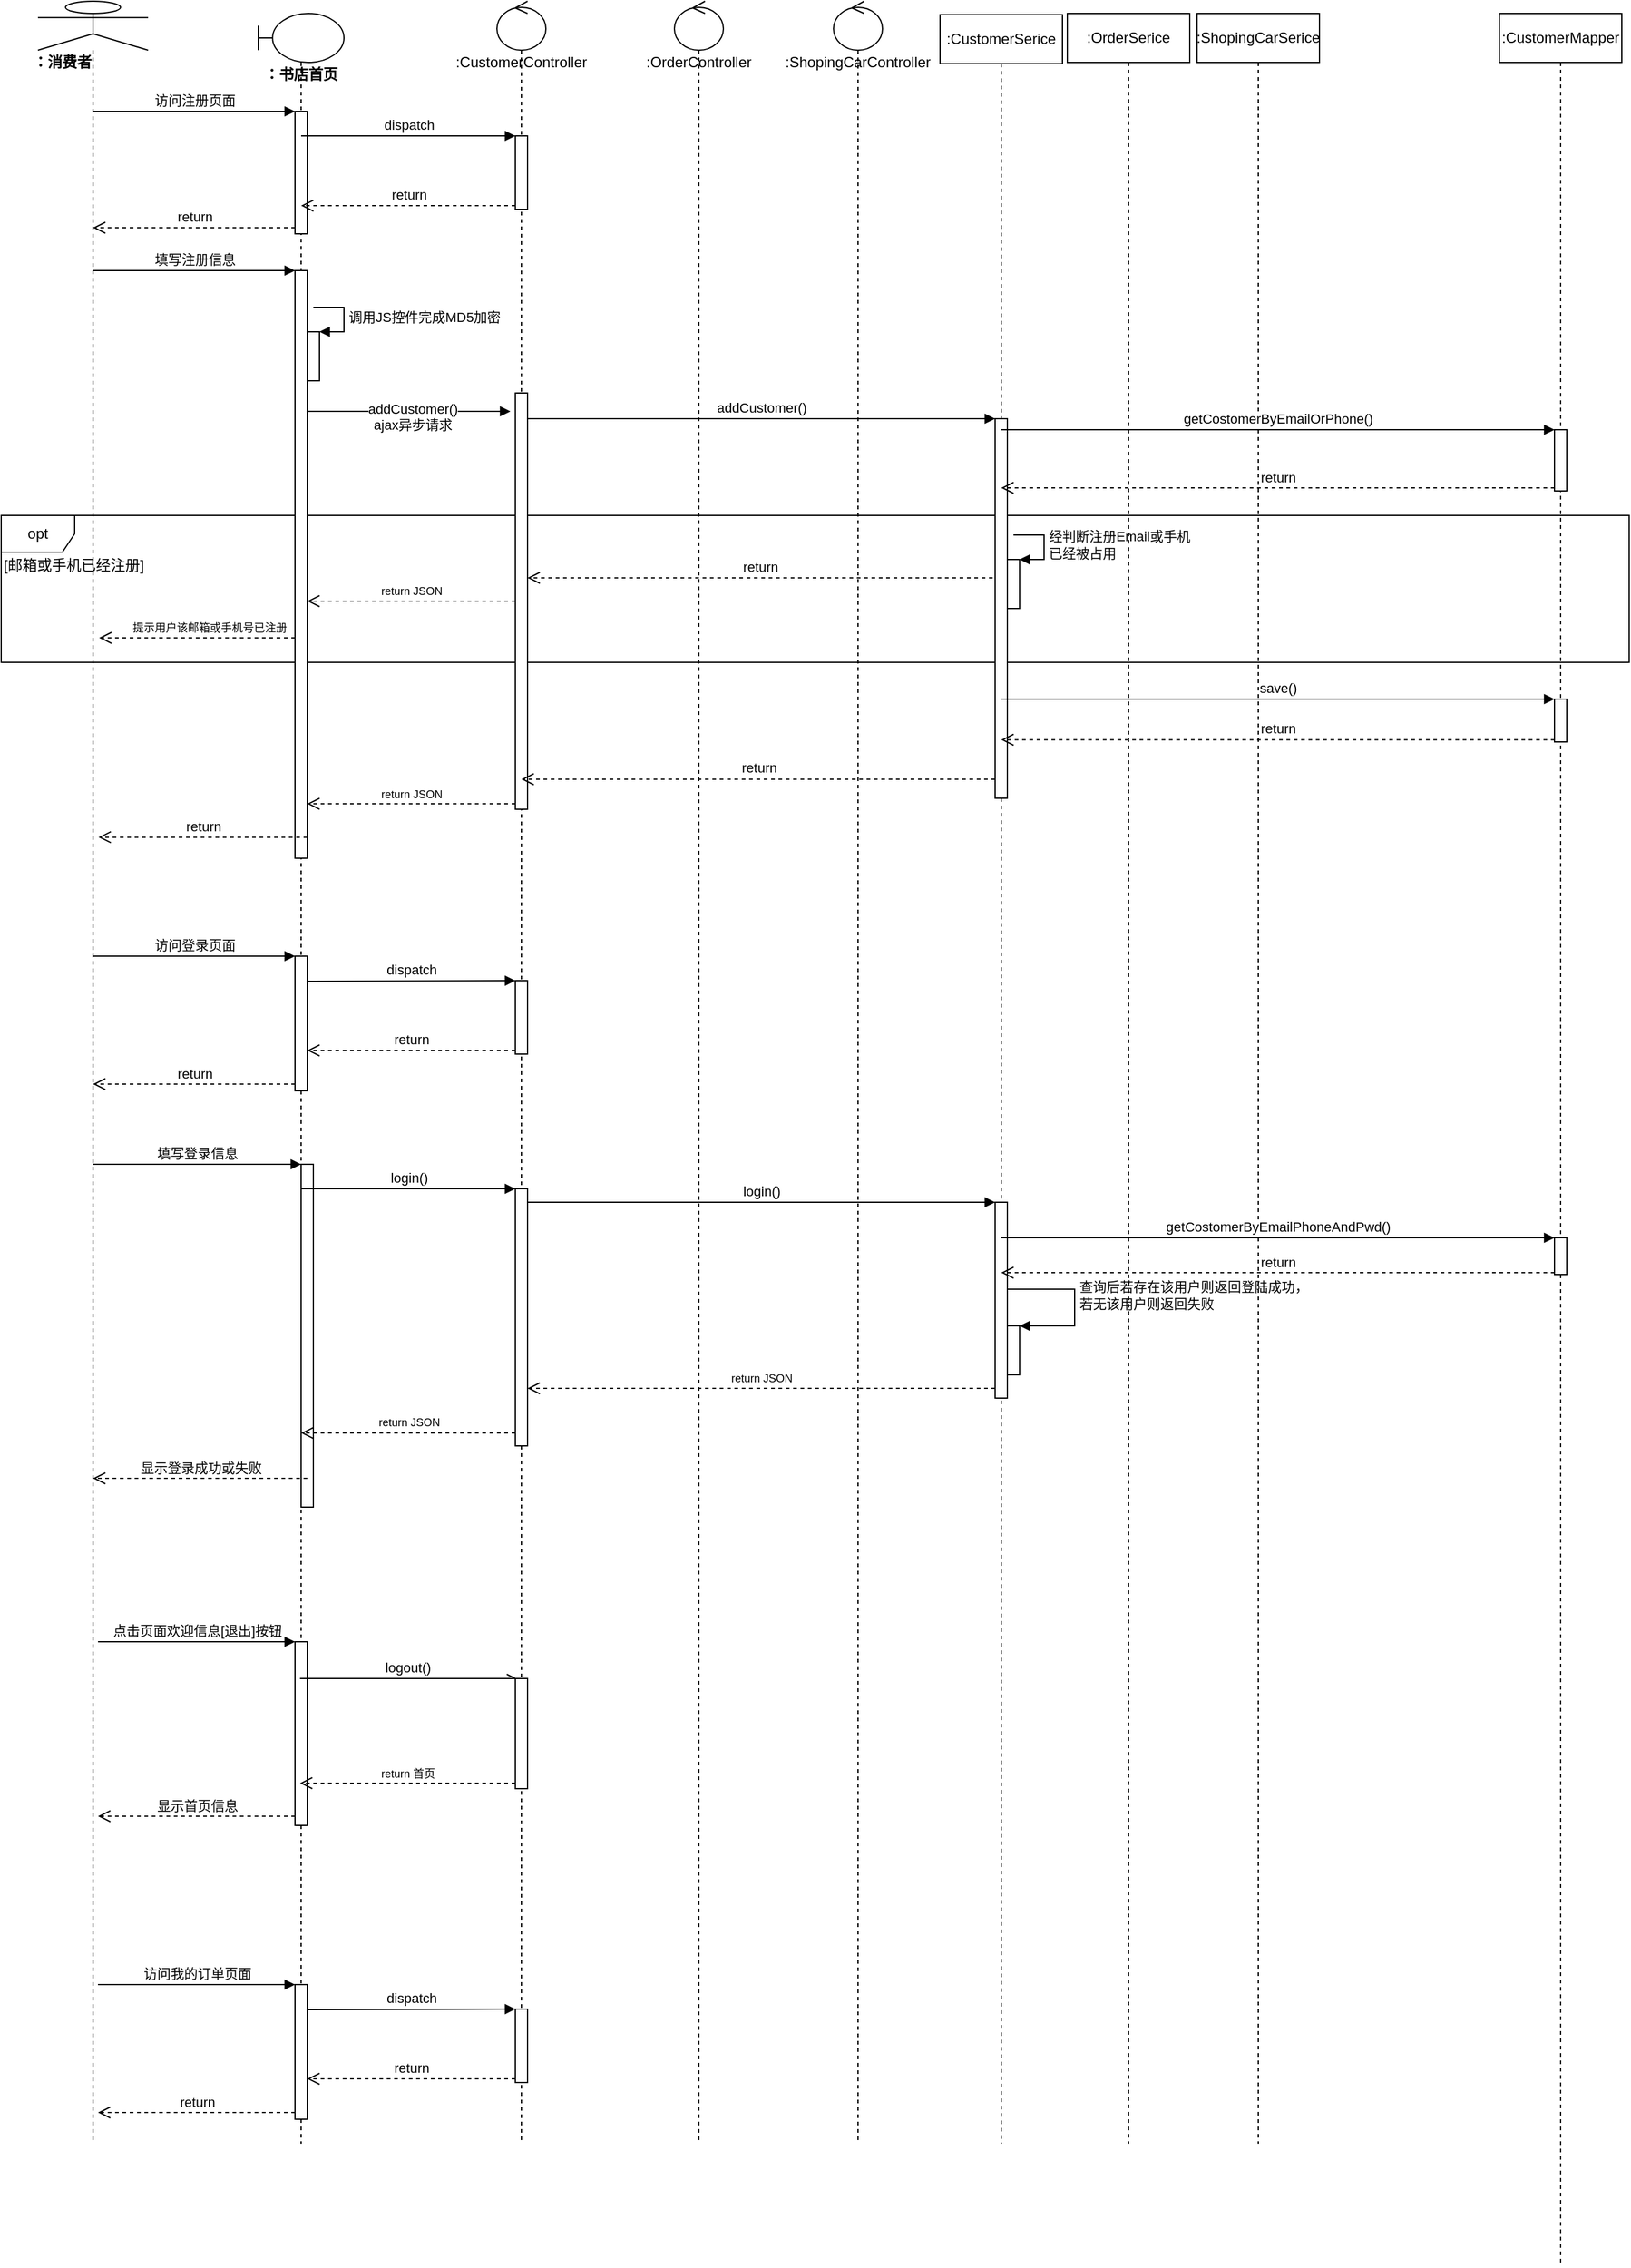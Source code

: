 <mxfile version="13.6.10" type="github" pages="3">
  <diagram id="ocLCJiYPgY4BP7__raCj" name="第 1 页">
    <mxGraphModel dx="1210" dy="586" grid="1" gridSize="10" guides="1" tooltips="1" connect="1" arrows="1" fold="1" page="1" pageScale="1" pageWidth="3300" pageHeight="4681" math="0" shadow="0">
      <root>
        <mxCell id="0" />
        <mxCell id="1" parent="0" />
        <mxCell id="nMcUa5dH0N92FLe-l6Bn-87" value=":ShopingCarController" style="shape=umlLifeline;participant=umlControl;perimeter=lifelinePerimeter;whiteSpace=wrap;html=1;container=1;collapsible=0;recursiveResize=0;verticalAlign=top;spacingTop=36;outlineConnect=0;" parent="1" vertex="1">
          <mxGeometry x="700" y="80" width="40" height="1750" as="geometry" />
        </mxCell>
        <mxCell id="nMcUa5dH0N92FLe-l6Bn-102" value="opt" style="shape=umlFrame;whiteSpace=wrap;html=1;" parent="1" vertex="1">
          <mxGeometry x="20" y="500" width="1330" height="120" as="geometry" />
        </mxCell>
        <mxCell id="nMcUa5dH0N92FLe-l6Bn-1" value="" style="shape=umlLifeline;participant=umlActor;perimeter=lifelinePerimeter;whiteSpace=wrap;html=1;container=1;collapsible=0;recursiveResize=0;verticalAlign=top;spacingTop=36;outlineConnect=0;" parent="1" vertex="1">
          <mxGeometry x="50" y="80" width="90" height="1750" as="geometry" />
        </mxCell>
        <mxCell id="nMcUa5dH0N92FLe-l6Bn-2" value="&lt;b&gt;：消费者&lt;/b&gt;" style="text;html=1;strokeColor=none;fillColor=none;align=center;verticalAlign=middle;whiteSpace=wrap;rounded=0;" parent="nMcUa5dH0N92FLe-l6Bn-1" vertex="1">
          <mxGeometry x="-10" y="40" width="60" height="20" as="geometry" />
        </mxCell>
        <mxCell id="nMcUa5dH0N92FLe-l6Bn-3" value="&lt;span&gt;：书店首页&lt;/span&gt;" style="shape=umlLifeline;participant=umlBoundary;perimeter=lifelinePerimeter;whiteSpace=wrap;html=1;container=1;collapsible=0;recursiveResize=0;verticalAlign=top;spacingTop=36;outlineConnect=0;fontStyle=1" parent="1" vertex="1">
          <mxGeometry x="230" y="90" width="70" height="1740" as="geometry" />
        </mxCell>
        <mxCell id="nMcUa5dH0N92FLe-l6Bn-4" value="" style="html=1;points=[];perimeter=orthogonalPerimeter;" parent="nMcUa5dH0N92FLe-l6Bn-3" vertex="1">
          <mxGeometry x="30" y="210" width="10" height="480" as="geometry" />
        </mxCell>
        <mxCell id="nMcUa5dH0N92FLe-l6Bn-95" value="" style="html=1;points=[];perimeter=orthogonalPerimeter;" parent="nMcUa5dH0N92FLe-l6Bn-3" vertex="1">
          <mxGeometry x="30" y="80" width="10" height="100" as="geometry" />
        </mxCell>
        <mxCell id="nMcUa5dH0N92FLe-l6Bn-112" value="" style="html=1;points=[];perimeter=orthogonalPerimeter;align=left;" parent="nMcUa5dH0N92FLe-l6Bn-3" vertex="1">
          <mxGeometry x="30" y="1330" width="10" height="150" as="geometry" />
        </mxCell>
        <mxCell id="Ub_iv6ZaVQ0LOj0wJZkm-5" value="" style="html=1;points=[];perimeter=orthogonalPerimeter;align=left;" parent="nMcUa5dH0N92FLe-l6Bn-3" vertex="1">
          <mxGeometry x="40" y="260" width="10" height="40" as="geometry" />
        </mxCell>
        <mxCell id="Ub_iv6ZaVQ0LOj0wJZkm-6" value="调用JS控件完成MD5加密" style="edgeStyle=orthogonalEdgeStyle;html=1;align=left;spacingLeft=2;endArrow=block;rounded=0;entryX=1;entryY=0;" parent="nMcUa5dH0N92FLe-l6Bn-3" target="Ub_iv6ZaVQ0LOj0wJZkm-5" edge="1">
          <mxGeometry relative="1" as="geometry">
            <mxPoint x="45" y="240" as="sourcePoint" />
            <Array as="points">
              <mxPoint x="70" y="240" />
            </Array>
          </mxGeometry>
        </mxCell>
        <mxCell id="Ub_iv6ZaVQ0LOj0wJZkm-77" value="" style="html=1;points=[];perimeter=orthogonalPerimeter;align=left;" parent="nMcUa5dH0N92FLe-l6Bn-3" vertex="1">
          <mxGeometry x="35" y="940" width="10" height="280" as="geometry" />
        </mxCell>
        <mxCell id="nMcUa5dH0N92FLe-l6Bn-8" value=":CustomerController" style="shape=umlLifeline;participant=umlControl;perimeter=lifelinePerimeter;whiteSpace=wrap;html=1;container=1;collapsible=0;recursiveResize=0;verticalAlign=top;spacingTop=36;outlineConnect=0;" parent="1" vertex="1">
          <mxGeometry x="425" y="80" width="40" height="1750" as="geometry" />
        </mxCell>
        <mxCell id="nMcUa5dH0N92FLe-l6Bn-9" value="" style="html=1;points=[];perimeter=orthogonalPerimeter;" parent="nMcUa5dH0N92FLe-l6Bn-8" vertex="1">
          <mxGeometry x="15" y="320" width="10" height="340" as="geometry" />
        </mxCell>
        <mxCell id="nMcUa5dH0N92FLe-l6Bn-10" value="" style="html=1;points=[];perimeter=orthogonalPerimeter;" parent="nMcUa5dH0N92FLe-l6Bn-8" vertex="1">
          <mxGeometry x="15" y="970" width="10" height="210" as="geometry" />
        </mxCell>
        <mxCell id="nMcUa5dH0N92FLe-l6Bn-92" value="" style="html=1;points=[];perimeter=orthogonalPerimeter;" parent="nMcUa5dH0N92FLe-l6Bn-8" vertex="1">
          <mxGeometry x="15" y="110" width="10" height="60" as="geometry" />
        </mxCell>
        <mxCell id="nMcUa5dH0N92FLe-l6Bn-115" value="" style="html=1;points=[];perimeter=orthogonalPerimeter;" parent="nMcUa5dH0N92FLe-l6Bn-8" vertex="1">
          <mxGeometry x="-165" y="780" width="10" height="110" as="geometry" />
        </mxCell>
        <mxCell id="nMcUa5dH0N92FLe-l6Bn-116" value="" style="html=1;points=[];perimeter=orthogonalPerimeter;" parent="nMcUa5dH0N92FLe-l6Bn-8" vertex="1">
          <mxGeometry x="15" y="800" width="10" height="60" as="geometry" />
        </mxCell>
        <mxCell id="nMcUa5dH0N92FLe-l6Bn-119" value="dispatch" style="html=1;verticalAlign=bottom;endArrow=block;entryX=0;entryY=0;exitX=0.959;exitY=0.186;exitDx=0;exitDy=0;exitPerimeter=0;" parent="nMcUa5dH0N92FLe-l6Bn-8" source="nMcUa5dH0N92FLe-l6Bn-115" target="nMcUa5dH0N92FLe-l6Bn-116" edge="1">
          <mxGeometry relative="1" as="geometry">
            <mxPoint x="-160.5" y="840" as="sourcePoint" />
          </mxGeometry>
        </mxCell>
        <mxCell id="nMcUa5dH0N92FLe-l6Bn-120" value="return" style="html=1;verticalAlign=bottom;endArrow=open;dashed=1;endSize=8;exitX=0;exitY=0.95;" parent="nMcUa5dH0N92FLe-l6Bn-8" source="nMcUa5dH0N92FLe-l6Bn-116" target="nMcUa5dH0N92FLe-l6Bn-115" edge="1">
          <mxGeometry relative="1" as="geometry">
            <mxPoint x="-160.5" y="897" as="targetPoint" />
          </mxGeometry>
        </mxCell>
        <mxCell id="Ub_iv6ZaVQ0LOj0wJZkm-7" value="" style="html=1;points=[];perimeter=orthogonalPerimeter;" parent="nMcUa5dH0N92FLe-l6Bn-8" vertex="1">
          <mxGeometry x="15" y="1370" width="10" height="90" as="geometry" />
        </mxCell>
        <mxCell id="Ub_iv6ZaVQ0LOj0wJZkm-12" value="" style="html=1;points=[];perimeter=orthogonalPerimeter;" parent="nMcUa5dH0N92FLe-l6Bn-8" vertex="1">
          <mxGeometry x="-165" y="1620" width="10" height="110" as="geometry" />
        </mxCell>
        <mxCell id="Ub_iv6ZaVQ0LOj0wJZkm-13" value="" style="html=1;points=[];perimeter=orthogonalPerimeter;" parent="nMcUa5dH0N92FLe-l6Bn-8" vertex="1">
          <mxGeometry x="15" y="1640" width="10" height="60" as="geometry" />
        </mxCell>
        <mxCell id="Ub_iv6ZaVQ0LOj0wJZkm-14" value="dispatch" style="html=1;verticalAlign=bottom;endArrow=block;entryX=0;entryY=0;exitX=0.959;exitY=0.186;exitDx=0;exitDy=0;exitPerimeter=0;" parent="nMcUa5dH0N92FLe-l6Bn-8" source="Ub_iv6ZaVQ0LOj0wJZkm-12" target="Ub_iv6ZaVQ0LOj0wJZkm-13" edge="1">
          <mxGeometry relative="1" as="geometry">
            <mxPoint x="-585.5" y="1600" as="sourcePoint" />
          </mxGeometry>
        </mxCell>
        <mxCell id="Ub_iv6ZaVQ0LOj0wJZkm-15" value="return" style="html=1;verticalAlign=bottom;endArrow=open;dashed=1;endSize=8;exitX=0;exitY=0.95;" parent="nMcUa5dH0N92FLe-l6Bn-8" source="Ub_iv6ZaVQ0LOj0wJZkm-13" target="Ub_iv6ZaVQ0LOj0wJZkm-12" edge="1">
          <mxGeometry relative="1" as="geometry">
            <mxPoint x="-585.5" y="1657" as="targetPoint" />
          </mxGeometry>
        </mxCell>
        <mxCell id="Ub_iv6ZaVQ0LOj0wJZkm-16" value="return" style="html=1;verticalAlign=bottom;endArrow=open;dashed=1;endSize=8;exitX=0;exitY=0.95;" parent="nMcUa5dH0N92FLe-l6Bn-8" source="Ub_iv6ZaVQ0LOj0wJZkm-12" edge="1">
          <mxGeometry relative="1" as="geometry">
            <mxPoint x="-325.929" y="1724.5" as="targetPoint" />
          </mxGeometry>
        </mxCell>
        <mxCell id="Ub_iv6ZaVQ0LOj0wJZkm-17" value="访问我的订单页面" style="html=1;verticalAlign=bottom;endArrow=block;entryX=0;entryY=0;" parent="nMcUa5dH0N92FLe-l6Bn-8" target="Ub_iv6ZaVQ0LOj0wJZkm-12" edge="1">
          <mxGeometry relative="1" as="geometry">
            <mxPoint x="-325.929" y="1620" as="sourcePoint" />
          </mxGeometry>
        </mxCell>
        <mxCell id="nMcUa5dH0N92FLe-l6Bn-15" value="填写注册信息" style="html=1;verticalAlign=bottom;endArrow=block;entryX=0;entryY=0;" parent="1" source="nMcUa5dH0N92FLe-l6Bn-1" target="nMcUa5dH0N92FLe-l6Bn-4" edge="1">
          <mxGeometry relative="1" as="geometry">
            <mxPoint x="98" y="400.0" as="sourcePoint" />
          </mxGeometry>
        </mxCell>
        <mxCell id="nMcUa5dH0N92FLe-l6Bn-17" value=":OrderController" style="shape=umlLifeline;participant=umlControl;perimeter=lifelinePerimeter;whiteSpace=wrap;html=1;container=1;collapsible=0;recursiveResize=0;verticalAlign=top;spacingTop=36;outlineConnect=0;" parent="1" vertex="1">
          <mxGeometry x="570" y="80" width="40" height="1750" as="geometry" />
        </mxCell>
        <mxCell id="nMcUa5dH0N92FLe-l6Bn-20" value="addCustomer()&lt;br&gt;ajax异步请求" style="html=1;verticalAlign=bottom;endArrow=block;endFill=1;" parent="1" edge="1">
          <mxGeometry x="0.037" y="-20" relative="1" as="geometry">
            <mxPoint x="270" y="415" as="sourcePoint" />
            <mxPoint x="436" y="415" as="targetPoint" />
            <mxPoint as="offset" />
          </mxGeometry>
        </mxCell>
        <mxCell id="nMcUa5dH0N92FLe-l6Bn-21" value="&lt;span style=&quot;font-size: 9px&quot;&gt;return JSON&lt;/span&gt;" style="html=1;verticalAlign=bottom;endArrow=open;dashed=1;endSize=8;exitX=0;exitY=0.95;" parent="1" edge="1">
          <mxGeometry relative="1" as="geometry">
            <mxPoint x="270" y="735.5" as="targetPoint" />
            <mxPoint x="440" y="735.5" as="sourcePoint" />
          </mxGeometry>
        </mxCell>
        <mxCell id="nMcUa5dH0N92FLe-l6Bn-22" value="login()" style="html=1;verticalAlign=bottom;endArrow=block;entryX=0;entryY=0;endFill=1;" parent="1" source="nMcUa5dH0N92FLe-l6Bn-3" target="nMcUa5dH0N92FLe-l6Bn-10" edge="1">
          <mxGeometry relative="1" as="geometry">
            <mxPoint x="270" y="770" as="sourcePoint" />
          </mxGeometry>
        </mxCell>
        <mxCell id="nMcUa5dH0N92FLe-l6Bn-23" value="&lt;span style=&quot;font-size: 9px&quot;&gt;return JSON&lt;/span&gt;" style="html=1;verticalAlign=bottom;endArrow=open;dashed=1;endSize=8;exitX=0;exitY=0.95;" parent="1" source="nMcUa5dH0N92FLe-l6Bn-10" target="nMcUa5dH0N92FLe-l6Bn-3" edge="1">
          <mxGeometry relative="1" as="geometry">
            <mxPoint x="270" y="874.5" as="targetPoint" />
          </mxGeometry>
        </mxCell>
        <mxCell id="nMcUa5dH0N92FLe-l6Bn-40" value=":CustomerSerice" style="shape=umlLifeline;perimeter=lifelinePerimeter;whiteSpace=wrap;html=1;container=1;collapsible=0;recursiveResize=0;outlineConnect=0;" parent="1" vertex="1">
          <mxGeometry x="787" y="91" width="100" height="1739" as="geometry" />
        </mxCell>
        <mxCell id="nMcUa5dH0N92FLe-l6Bn-41" value="" style="html=1;points=[];perimeter=orthogonalPerimeter;" parent="nMcUa5dH0N92FLe-l6Bn-40" vertex="1">
          <mxGeometry x="45" y="330" width="10" height="310" as="geometry" />
        </mxCell>
        <mxCell id="nMcUa5dH0N92FLe-l6Bn-42" value="" style="html=1;points=[];perimeter=orthogonalPerimeter;" parent="nMcUa5dH0N92FLe-l6Bn-40" vertex="1">
          <mxGeometry x="45" y="970" width="10" height="160" as="geometry" />
        </mxCell>
        <mxCell id="nMcUa5dH0N92FLe-l6Bn-100" value="" style="html=1;points=[];perimeter=orthogonalPerimeter;" parent="nMcUa5dH0N92FLe-l6Bn-40" vertex="1">
          <mxGeometry x="55" y="445" width="10" height="40" as="geometry" />
        </mxCell>
        <mxCell id="nMcUa5dH0N92FLe-l6Bn-101" value="经判断注册Email或手机&lt;br&gt;已经被占用" style="edgeStyle=orthogonalEdgeStyle;html=1;align=left;spacingLeft=2;endArrow=block;rounded=0;entryX=1;entryY=0;" parent="nMcUa5dH0N92FLe-l6Bn-40" target="nMcUa5dH0N92FLe-l6Bn-100" edge="1">
          <mxGeometry relative="1" as="geometry">
            <mxPoint x="60" y="425" as="sourcePoint" />
            <Array as="points">
              <mxPoint x="85" y="425" />
            </Array>
          </mxGeometry>
        </mxCell>
        <mxCell id="Ub_iv6ZaVQ0LOj0wJZkm-1" value="" style="html=1;points=[];perimeter=orthogonalPerimeter;align=left;" parent="nMcUa5dH0N92FLe-l6Bn-40" vertex="1">
          <mxGeometry x="55" y="1071" width="10" height="40" as="geometry" />
        </mxCell>
        <mxCell id="Ub_iv6ZaVQ0LOj0wJZkm-2" value="查询后若存在该用户则返回登陆成功，&lt;br&gt;若无该用户则返回失败" style="edgeStyle=orthogonalEdgeStyle;html=1;align=left;spacingLeft=2;endArrow=block;rounded=0;entryX=1;entryY=0;" parent="nMcUa5dH0N92FLe-l6Bn-40" target="Ub_iv6ZaVQ0LOj0wJZkm-1" edge="1">
          <mxGeometry relative="1" as="geometry">
            <mxPoint x="55" y="1031" as="sourcePoint" />
            <Array as="points">
              <mxPoint x="55" y="1041" />
              <mxPoint x="110" y="1041" />
              <mxPoint x="110" y="1071" />
            </Array>
          </mxGeometry>
        </mxCell>
        <mxCell id="nMcUa5dH0N92FLe-l6Bn-45" value=":OrderSerice" style="shape=umlLifeline;perimeter=lifelinePerimeter;whiteSpace=wrap;html=1;container=1;collapsible=0;recursiveResize=0;outlineConnect=0;" parent="1" vertex="1">
          <mxGeometry x="891" y="90" width="100" height="1740" as="geometry" />
        </mxCell>
        <mxCell id="nMcUa5dH0N92FLe-l6Bn-47" value=":CustomerMapper" style="shape=umlLifeline;perimeter=lifelinePerimeter;whiteSpace=wrap;html=1;container=1;collapsible=0;recursiveResize=0;outlineConnect=0;" parent="1" vertex="1">
          <mxGeometry x="1244" y="90" width="100" height="1840" as="geometry" />
        </mxCell>
        <mxCell id="nMcUa5dH0N92FLe-l6Bn-48" value="" style="html=1;points=[];perimeter=orthogonalPerimeter;" parent="nMcUa5dH0N92FLe-l6Bn-47" vertex="1">
          <mxGeometry x="45" y="340" width="10" height="50" as="geometry" />
        </mxCell>
        <mxCell id="nMcUa5dH0N92FLe-l6Bn-49" value="" style="html=1;points=[];perimeter=orthogonalPerimeter;" parent="nMcUa5dH0N92FLe-l6Bn-47" vertex="1">
          <mxGeometry x="45" y="1000" width="10" height="30" as="geometry" />
        </mxCell>
        <mxCell id="nMcUa5dH0N92FLe-l6Bn-108" value="" style="html=1;points=[];perimeter=orthogonalPerimeter;align=left;" parent="nMcUa5dH0N92FLe-l6Bn-47" vertex="1">
          <mxGeometry x="45" y="560" width="10" height="35" as="geometry" />
        </mxCell>
        <mxCell id="nMcUa5dH0N92FLe-l6Bn-56" value=":ShopingCarSerice" style="shape=umlLifeline;perimeter=lifelinePerimeter;whiteSpace=wrap;html=1;container=1;collapsible=0;recursiveResize=0;outlineConnect=0;" parent="1" vertex="1">
          <mxGeometry x="997" y="90" width="100" height="1740" as="geometry" />
        </mxCell>
        <mxCell id="nMcUa5dH0N92FLe-l6Bn-59" value="addCustomer()" style="html=1;verticalAlign=bottom;endArrow=block;entryX=0;entryY=0;" parent="1" source="nMcUa5dH0N92FLe-l6Bn-9" target="nMcUa5dH0N92FLe-l6Bn-41" edge="1">
          <mxGeometry relative="1" as="geometry">
            <mxPoint x="443" y="436" as="sourcePoint" />
          </mxGeometry>
        </mxCell>
        <mxCell id="nMcUa5dH0N92FLe-l6Bn-60" value="return" style="html=1;verticalAlign=bottom;endArrow=open;dashed=1;endSize=8;exitX=0;exitY=0.95;" parent="1" source="nMcUa5dH0N92FLe-l6Bn-41" target="nMcUa5dH0N92FLe-l6Bn-8" edge="1">
          <mxGeometry relative="1" as="geometry">
            <mxPoint x="443" y="512" as="targetPoint" />
          </mxGeometry>
        </mxCell>
        <mxCell id="nMcUa5dH0N92FLe-l6Bn-61" value="return" style="html=1;verticalAlign=bottom;endArrow=open;dashed=1;endSize=8;exitX=0;exitY=0.95;" parent="1" source="nMcUa5dH0N92FLe-l6Bn-48" target="nMcUa5dH0N92FLe-l6Bn-40" edge="1">
          <mxGeometry relative="1" as="geometry">
            <mxPoint x="905" y="477.5" as="targetPoint" />
          </mxGeometry>
        </mxCell>
        <mxCell id="nMcUa5dH0N92FLe-l6Bn-62" value="getCostomerByEmailOrPhone()" style="html=1;verticalAlign=bottom;endArrow=block;entryX=0;entryY=0;" parent="1" source="nMcUa5dH0N92FLe-l6Bn-40" target="nMcUa5dH0N92FLe-l6Bn-48" edge="1">
          <mxGeometry relative="1" as="geometry">
            <mxPoint x="899.324" y="430" as="sourcePoint" />
          </mxGeometry>
        </mxCell>
        <mxCell id="nMcUa5dH0N92FLe-l6Bn-63" value="login()" style="html=1;verticalAlign=bottom;endArrow=block;entryX=0;entryY=0;" parent="1" source="nMcUa5dH0N92FLe-l6Bn-10" target="nMcUa5dH0N92FLe-l6Bn-42" edge="1">
          <mxGeometry relative="1" as="geometry">
            <mxPoint x="443" y="1050" as="sourcePoint" />
          </mxGeometry>
        </mxCell>
        <mxCell id="nMcUa5dH0N92FLe-l6Bn-64" value="&lt;span style=&quot;font-size: 9px&quot;&gt;return JSON&lt;/span&gt;" style="html=1;verticalAlign=bottom;endArrow=open;dashed=1;endSize=8;exitX=0;exitY=0.95;" parent="1" source="nMcUa5dH0N92FLe-l6Bn-42" target="nMcUa5dH0N92FLe-l6Bn-10" edge="1">
          <mxGeometry relative="1" as="geometry">
            <mxPoint x="443" y="1126" as="targetPoint" />
          </mxGeometry>
        </mxCell>
        <mxCell id="nMcUa5dH0N92FLe-l6Bn-65" value="getCostomerByEmailPhoneAndPwd()" style="html=1;verticalAlign=bottom;endArrow=block;entryX=0;entryY=0;" parent="1" source="nMcUa5dH0N92FLe-l6Bn-40" target="nMcUa5dH0N92FLe-l6Bn-49" edge="1">
          <mxGeometry relative="1" as="geometry">
            <mxPoint x="905" y="1090.0" as="sourcePoint" />
          </mxGeometry>
        </mxCell>
        <mxCell id="nMcUa5dH0N92FLe-l6Bn-66" value="return" style="html=1;verticalAlign=bottom;endArrow=open;dashed=1;endSize=8;exitX=0;exitY=0.95;" parent="1" source="nMcUa5dH0N92FLe-l6Bn-49" target="nMcUa5dH0N92FLe-l6Bn-40" edge="1">
          <mxGeometry relative="1" as="geometry">
            <mxPoint x="905" y="1118.5" as="targetPoint" />
          </mxGeometry>
        </mxCell>
        <mxCell id="nMcUa5dH0N92FLe-l6Bn-96" value="访问注册页面" style="html=1;verticalAlign=bottom;endArrow=block;entryX=0;entryY=0;" parent="1" source="nMcUa5dH0N92FLe-l6Bn-1" target="nMcUa5dH0N92FLe-l6Bn-95" edge="1">
          <mxGeometry relative="1" as="geometry">
            <mxPoint x="190" y="190" as="sourcePoint" />
          </mxGeometry>
        </mxCell>
        <mxCell id="nMcUa5dH0N92FLe-l6Bn-97" value="return" style="html=1;verticalAlign=bottom;endArrow=open;dashed=1;endSize=8;exitX=0;exitY=0.95;" parent="1" source="nMcUa5dH0N92FLe-l6Bn-95" target="nMcUa5dH0N92FLe-l6Bn-1" edge="1">
          <mxGeometry relative="1" as="geometry">
            <mxPoint x="190" y="266" as="targetPoint" />
          </mxGeometry>
        </mxCell>
        <mxCell id="nMcUa5dH0N92FLe-l6Bn-93" value="dispatch" style="html=1;verticalAlign=bottom;endArrow=block;entryX=0;entryY=0;" parent="1" source="nMcUa5dH0N92FLe-l6Bn-3" target="nMcUa5dH0N92FLe-l6Bn-92" edge="1">
          <mxGeometry relative="1" as="geometry">
            <mxPoint x="370" y="170" as="sourcePoint" />
          </mxGeometry>
        </mxCell>
        <mxCell id="nMcUa5dH0N92FLe-l6Bn-94" value="return" style="html=1;verticalAlign=bottom;endArrow=open;dashed=1;endSize=8;exitX=0;exitY=0.95;" parent="1" source="nMcUa5dH0N92FLe-l6Bn-92" target="nMcUa5dH0N92FLe-l6Bn-3" edge="1">
          <mxGeometry relative="1" as="geometry">
            <mxPoint x="370" y="246" as="targetPoint" />
          </mxGeometry>
        </mxCell>
        <mxCell id="nMcUa5dH0N92FLe-l6Bn-103" value="[邮箱或手机已经注册]" style="text;html=1;strokeColor=none;fillColor=none;align=left;verticalAlign=middle;whiteSpace=wrap;rounded=0;" parent="1" vertex="1">
          <mxGeometry x="20" y="531" width="150" height="20" as="geometry" />
        </mxCell>
        <mxCell id="nMcUa5dH0N92FLe-l6Bn-104" value="return" style="html=1;verticalAlign=bottom;endArrow=open;dashed=1;endSize=8;" parent="1" edge="1">
          <mxGeometry relative="1" as="geometry">
            <mxPoint x="450" y="551.0" as="targetPoint" />
            <mxPoint x="830" y="551" as="sourcePoint" />
          </mxGeometry>
        </mxCell>
        <mxCell id="nMcUa5dH0N92FLe-l6Bn-106" value="&lt;span style=&quot;font-size: 9px&quot;&gt;return JSON&lt;/span&gt;" style="html=1;verticalAlign=bottom;endArrow=open;dashed=1;endSize=8;exitX=0;exitY=0.95;" parent="1" edge="1">
          <mxGeometry relative="1" as="geometry">
            <mxPoint x="270" y="570.0" as="targetPoint" />
            <mxPoint x="440" y="570.0" as="sourcePoint" />
          </mxGeometry>
        </mxCell>
        <mxCell id="nMcUa5dH0N92FLe-l6Bn-107" value="&lt;span style=&quot;font-size: 9px&quot;&gt;提示用户该邮箱或手机号已注册&lt;/span&gt;" style="html=1;verticalAlign=bottom;endArrow=open;dashed=1;endSize=8;exitX=0;exitY=0.95;" parent="1" edge="1">
          <mxGeometry x="-0.125" relative="1" as="geometry">
            <mxPoint x="100" y="600" as="targetPoint" />
            <mxPoint x="260" y="600.0" as="sourcePoint" />
            <mxPoint as="offset" />
          </mxGeometry>
        </mxCell>
        <mxCell id="nMcUa5dH0N92FLe-l6Bn-109" value="save()" style="html=1;verticalAlign=bottom;endArrow=block;entryX=0;entryY=0;" parent="1" source="nMcUa5dH0N92FLe-l6Bn-40" target="nMcUa5dH0N92FLe-l6Bn-108" edge="1">
          <mxGeometry relative="1" as="geometry">
            <mxPoint x="899.324" y="648" as="sourcePoint" />
          </mxGeometry>
        </mxCell>
        <mxCell id="nMcUa5dH0N92FLe-l6Bn-110" value="return" style="html=1;verticalAlign=bottom;endArrow=open;dashed=1;endSize=8;exitX=0;exitY=0.95;" parent="1" source="nMcUa5dH0N92FLe-l6Bn-108" target="nMcUa5dH0N92FLe-l6Bn-40" edge="1">
          <mxGeometry relative="1" as="geometry">
            <mxPoint x="899.324" y="681.25" as="targetPoint" />
          </mxGeometry>
        </mxCell>
        <mxCell id="nMcUa5dH0N92FLe-l6Bn-111" value="return" style="html=1;verticalAlign=bottom;endArrow=open;dashed=1;endSize=8;exitX=1;exitY=0.989;exitDx=0;exitDy=0;exitPerimeter=0;" parent="1" edge="1">
          <mxGeometry relative="1" as="geometry">
            <mxPoint x="99.5" y="762.82" as="targetPoint" />
            <mxPoint x="270" y="762.82" as="sourcePoint" />
          </mxGeometry>
        </mxCell>
        <mxCell id="nMcUa5dH0N92FLe-l6Bn-113" value="点击页面欢迎信息[退出]按钮" style="html=1;verticalAlign=bottom;endArrow=block;entryX=0;entryY=0;" parent="1" target="nMcUa5dH0N92FLe-l6Bn-112" edge="1">
          <mxGeometry relative="1" as="geometry">
            <mxPoint x="99.071" y="1420" as="sourcePoint" />
          </mxGeometry>
        </mxCell>
        <mxCell id="nMcUa5dH0N92FLe-l6Bn-114" value="显示首页信息" style="html=1;verticalAlign=bottom;endArrow=open;dashed=1;endSize=8;exitX=0;exitY=0.95;" parent="1" source="nMcUa5dH0N92FLe-l6Bn-112" edge="1">
          <mxGeometry relative="1" as="geometry">
            <mxPoint x="99.071" y="1562.5" as="targetPoint" />
          </mxGeometry>
        </mxCell>
        <mxCell id="nMcUa5dH0N92FLe-l6Bn-118" value="return" style="html=1;verticalAlign=bottom;endArrow=open;dashed=1;endSize=8;exitX=0;exitY=0.95;" parent="1" source="nMcUa5dH0N92FLe-l6Bn-115" target="nMcUa5dH0N92FLe-l6Bn-1" edge="1">
          <mxGeometry relative="1" as="geometry">
            <mxPoint x="99.5" y="995.0" as="targetPoint" />
          </mxGeometry>
        </mxCell>
        <mxCell id="nMcUa5dH0N92FLe-l6Bn-117" value="访问登录页面" style="html=1;verticalAlign=bottom;endArrow=block;entryX=0;entryY=0;" parent="1" source="nMcUa5dH0N92FLe-l6Bn-1" target="nMcUa5dH0N92FLe-l6Bn-115" edge="1">
          <mxGeometry relative="1" as="geometry">
            <mxPoint x="99.5" y="900" as="sourcePoint" />
          </mxGeometry>
        </mxCell>
        <mxCell id="Ub_iv6ZaVQ0LOj0wJZkm-8" value="logout()" style="html=1;verticalAlign=bottom;endArrow=openAsync;entryX=0;entryY=0;endFill=0;" parent="1" target="Ub_iv6ZaVQ0LOj0wJZkm-7" edge="1">
          <mxGeometry relative="1" as="geometry">
            <mxPoint x="264.071" y="1450" as="sourcePoint" />
          </mxGeometry>
        </mxCell>
        <mxCell id="Ub_iv6ZaVQ0LOj0wJZkm-9" value="&lt;span style=&quot;font-size: 9px&quot;&gt;return 首页&lt;/span&gt;" style="html=1;verticalAlign=bottom;endArrow=open;dashed=1;endSize=8;exitX=0;exitY=0.95;" parent="1" source="Ub_iv6ZaVQ0LOj0wJZkm-7" edge="1">
          <mxGeometry relative="1" as="geometry">
            <mxPoint x="264.071" y="1535.5" as="targetPoint" />
          </mxGeometry>
        </mxCell>
        <mxCell id="Ub_iv6ZaVQ0LOj0wJZkm-10" value="填写登录信息" style="html=1;verticalAlign=bottom;endArrow=block;entryX=0;entryY=0;" parent="1" source="nMcUa5dH0N92FLe-l6Bn-1" target="Ub_iv6ZaVQ0LOj0wJZkm-77" edge="1">
          <mxGeometry relative="1" as="geometry">
            <mxPoint x="108.5" y="1030.0" as="sourcePoint" />
            <mxPoint x="270" y="1030.0" as="targetPoint" />
          </mxGeometry>
        </mxCell>
        <mxCell id="Ub_iv6ZaVQ0LOj0wJZkm-11" value="显示登录成功或失败" style="html=1;verticalAlign=bottom;endArrow=open;dashed=1;endSize=8;exitX=0;exitY=0.95;" parent="1" target="nMcUa5dH0N92FLe-l6Bn-1" edge="1">
          <mxGeometry relative="1" as="geometry">
            <mxPoint x="108.5" y="1286.5" as="targetPoint" />
            <mxPoint x="270" y="1286.5" as="sourcePoint" />
          </mxGeometry>
        </mxCell>
      </root>
    </mxGraphModel>
  </diagram>
  <diagram id="_a_JBXWJqnzDuPk0JHkG" name="第 2 页">
    <mxGraphModel dx="1424" dy="689" grid="1" gridSize="10" guides="1" tooltips="1" connect="1" arrows="1" fold="1" page="1" pageScale="1" pageWidth="3300" pageHeight="4681" math="0" shadow="0">
      <root>
        <mxCell id="AvkvTaTciSkn1FwxjkwS-0" />
        <mxCell id="AvkvTaTciSkn1FwxjkwS-1" parent="AvkvTaTciSkn1FwxjkwS-0" />
        <mxCell id="6qNoIg5RYOoD2JHT0gBt-133" value=":OderMapper" style="shape=umlLifeline;perimeter=lifelinePerimeter;whiteSpace=wrap;html=1;container=1;collapsible=0;recursiveResize=0;outlineConnect=0;" parent="AvkvTaTciSkn1FwxjkwS-1" vertex="1">
          <mxGeometry x="1350" y="90" width="140" height="1350" as="geometry" />
        </mxCell>
        <mxCell id="6qNoIg5RYOoD2JHT0gBt-136" value=":OderDetailMapper" style="shape=umlLifeline;perimeter=lifelinePerimeter;whiteSpace=wrap;html=1;container=1;collapsible=0;recursiveResize=0;outlineConnect=0;" parent="AvkvTaTciSkn1FwxjkwS-1" vertex="1">
          <mxGeometry x="1620" y="87.5" width="100" height="1362.5" as="geometry" />
        </mxCell>
        <mxCell id="6qNoIg5RYOoD2JHT0gBt-63" value=":ShopingCarMapper" style="shape=umlLifeline;perimeter=lifelinePerimeter;whiteSpace=wrap;html=1;container=1;collapsible=0;recursiveResize=0;outlineConnect=0;" parent="AvkvTaTciSkn1FwxjkwS-1" vertex="1">
          <mxGeometry x="1500" y="90" width="110" height="1360" as="geometry" />
        </mxCell>
        <mxCell id="6qNoIg5RYOoD2JHT0gBt-52" value=":CustomerMapper" style="shape=umlLifeline;perimeter=lifelinePerimeter;whiteSpace=wrap;html=1;container=1;collapsible=0;recursiveResize=0;outlineConnect=0;" parent="AvkvTaTciSkn1FwxjkwS-1" vertex="1">
          <mxGeometry x="1244" y="90" width="100" height="1360" as="geometry" />
        </mxCell>
        <mxCell id="6qNoIg5RYOoD2JHT0gBt-42" value=":CustomerSerice" style="shape=umlLifeline;perimeter=lifelinePerimeter;whiteSpace=wrap;html=1;container=1;collapsible=0;recursiveResize=0;outlineConnect=0;" parent="AvkvTaTciSkn1FwxjkwS-1" vertex="1">
          <mxGeometry x="787" y="91" width="100" height="1369" as="geometry" />
        </mxCell>
        <mxCell id="6qNoIg5RYOoD2JHT0gBt-74" value=":ShopingCarSerice" style="shape=umlLifeline;perimeter=lifelinePerimeter;whiteSpace=wrap;html=1;container=1;collapsible=0;recursiveResize=0;outlineConnect=0;" parent="AvkvTaTciSkn1FwxjkwS-1" vertex="1">
          <mxGeometry x="997" y="90" width="100" height="1370" as="geometry" />
        </mxCell>
        <mxCell id="6qNoIg5RYOoD2JHT0gBt-49" value=":OrderSerice" style="shape=umlLifeline;perimeter=lifelinePerimeter;whiteSpace=wrap;html=1;container=1;collapsible=0;recursiveResize=0;outlineConnect=0;" parent="AvkvTaTciSkn1FwxjkwS-1" vertex="1">
          <mxGeometry x="891" y="90" width="100" height="1370" as="geometry" />
        </mxCell>
        <mxCell id="6qNoIg5RYOoD2JHT0gBt-1" value=":ShopingCarController" style="shape=umlLifeline;participant=umlControl;perimeter=lifelinePerimeter;whiteSpace=wrap;html=1;container=1;collapsible=0;recursiveResize=0;verticalAlign=top;spacingTop=36;outlineConnect=0;" parent="AvkvTaTciSkn1FwxjkwS-1" vertex="1">
          <mxGeometry x="700" y="80" width="40" height="1380" as="geometry" />
        </mxCell>
        <mxCell id="6qNoIg5RYOoD2JHT0gBt-6" value="" style="shape=umlLifeline;participant=umlActor;perimeter=lifelinePerimeter;whiteSpace=wrap;html=1;container=1;collapsible=0;recursiveResize=0;verticalAlign=top;spacingTop=36;outlineConnect=0;" parent="AvkvTaTciSkn1FwxjkwS-1" vertex="1">
          <mxGeometry x="50" y="80" width="90" height="1380" as="geometry" />
        </mxCell>
        <mxCell id="6qNoIg5RYOoD2JHT0gBt-7" value="&lt;b&gt;：消费者&lt;/b&gt;" style="text;html=1;strokeColor=none;fillColor=none;align=center;verticalAlign=middle;whiteSpace=wrap;rounded=0;" parent="6qNoIg5RYOoD2JHT0gBt-6" vertex="1">
          <mxGeometry x="-10" y="40" width="60" height="20" as="geometry" />
        </mxCell>
        <mxCell id="6qNoIg5RYOoD2JHT0gBt-9" value="&lt;span&gt;：书店首页&lt;/span&gt;" style="shape=umlLifeline;participant=umlBoundary;perimeter=lifelinePerimeter;whiteSpace=wrap;html=1;container=1;collapsible=0;recursiveResize=0;verticalAlign=top;spacingTop=36;outlineConnect=0;fontStyle=1" parent="AvkvTaTciSkn1FwxjkwS-1" vertex="1">
          <mxGeometry x="230" y="90" width="70" height="1370" as="geometry" />
        </mxCell>
        <mxCell id="6qNoIg5RYOoD2JHT0gBt-18" value=":CustomerController" style="shape=umlLifeline;participant=umlControl;perimeter=lifelinePerimeter;whiteSpace=wrap;html=1;container=1;collapsible=0;recursiveResize=0;verticalAlign=top;spacingTop=36;outlineConnect=0;" parent="AvkvTaTciSkn1FwxjkwS-1" vertex="1">
          <mxGeometry x="425" y="80" width="40" height="1380" as="geometry" />
        </mxCell>
        <mxCell id="6qNoIg5RYOoD2JHT0gBt-37" value=":OrderController" style="shape=umlLifeline;participant=umlControl;perimeter=lifelinePerimeter;whiteSpace=wrap;html=1;container=1;collapsible=0;recursiveResize=0;verticalAlign=top;spacingTop=36;outlineConnect=0;" parent="AvkvTaTciSkn1FwxjkwS-1" vertex="1">
          <mxGeometry x="570" y="80" width="40" height="1370" as="geometry" />
        </mxCell>
        <mxCell id="6qNoIg5RYOoD2JHT0gBt-117" value=":BookSerice" style="shape=umlLifeline;perimeter=lifelinePerimeter;whiteSpace=wrap;html=1;container=1;collapsible=0;recursiveResize=0;outlineConnect=0;" parent="AvkvTaTciSkn1FwxjkwS-1" vertex="1">
          <mxGeometry x="1740" y="85" width="100" height="1355" as="geometry" />
        </mxCell>
        <mxCell id="6qNoIg5RYOoD2JHT0gBt-3" value="opt" style="shape=umlFrame;whiteSpace=wrap;html=1;align=left;" parent="6qNoIg5RYOoD2JHT0gBt-117" vertex="1">
          <mxGeometry x="-1654" y="915" width="1700" height="430" as="geometry" />
        </mxCell>
        <mxCell id="6qNoIg5RYOoD2JHT0gBt-4" value="opt" style="shape=umlFrame;whiteSpace=wrap;html=1;align=left;" parent="6qNoIg5RYOoD2JHT0gBt-117" vertex="1">
          <mxGeometry x="-1659" y="575" width="1375" height="310" as="geometry" />
        </mxCell>
        <mxCell id="6qNoIg5RYOoD2JHT0gBt-8" value="删除历史订单" style="text;html=1;strokeColor=none;fillColor=none;align=center;verticalAlign=middle;whiteSpace=wrap;rounded=0;" parent="6qNoIg5RYOoD2JHT0gBt-117" vertex="1">
          <mxGeometry x="-1664" y="605" width="85" height="20" as="geometry" />
        </mxCell>
        <mxCell id="6qNoIg5RYOoD2JHT0gBt-15" value="" style="html=1;points=[];perimeter=orthogonalPerimeter;align=left;" parent="6qNoIg5RYOoD2JHT0gBt-117" vertex="1">
          <mxGeometry x="-1474" y="335" width="10" height="230" as="geometry" />
        </mxCell>
        <mxCell id="6qNoIg5RYOoD2JHT0gBt-27" value="" style="html=1;points=[];perimeter=orthogonalPerimeter;" parent="6qNoIg5RYOoD2JHT0gBt-117" vertex="1">
          <mxGeometry x="-1474" y="95" width="10" height="110" as="geometry" />
        </mxCell>
        <mxCell id="6qNoIg5RYOoD2JHT0gBt-28" value="" style="html=1;points=[];perimeter=orthogonalPerimeter;" parent="6qNoIg5RYOoD2JHT0gBt-117" vertex="1">
          <mxGeometry x="-1294" y="115" width="10" height="60" as="geometry" />
        </mxCell>
        <mxCell id="6qNoIg5RYOoD2JHT0gBt-29" value="dispatch" style="html=1;verticalAlign=bottom;endArrow=block;entryX=0;entryY=0;exitX=0.959;exitY=0.186;exitDx=0;exitDy=0;exitPerimeter=0;" parent="6qNoIg5RYOoD2JHT0gBt-117" source="6qNoIg5RYOoD2JHT0gBt-27" target="6qNoIg5RYOoD2JHT0gBt-28" edge="1">
          <mxGeometry relative="1" as="geometry">
            <mxPoint x="-1894.5" y="75" as="sourcePoint" />
          </mxGeometry>
        </mxCell>
        <mxCell id="6qNoIg5RYOoD2JHT0gBt-30" value="return" style="html=1;verticalAlign=bottom;endArrow=open;dashed=1;endSize=8;exitX=0;exitY=0.95;" parent="6qNoIg5RYOoD2JHT0gBt-117" source="6qNoIg5RYOoD2JHT0gBt-28" target="6qNoIg5RYOoD2JHT0gBt-27" edge="1">
          <mxGeometry relative="1" as="geometry">
            <mxPoint x="-1894.5" y="132" as="targetPoint" />
          </mxGeometry>
        </mxCell>
        <mxCell id="6qNoIg5RYOoD2JHT0gBt-31" value="return" style="html=1;verticalAlign=bottom;endArrow=open;dashed=1;endSize=8;exitX=0;exitY=0.95;" parent="6qNoIg5RYOoD2JHT0gBt-117" source="6qNoIg5RYOoD2JHT0gBt-27" edge="1">
          <mxGeometry relative="1" as="geometry">
            <mxPoint x="-1634.929" y="199.5" as="targetPoint" />
          </mxGeometry>
        </mxCell>
        <mxCell id="6qNoIg5RYOoD2JHT0gBt-32" value="访问我的订单页面" style="html=1;verticalAlign=bottom;endArrow=block;entryX=0;entryY=0;" parent="6qNoIg5RYOoD2JHT0gBt-117" target="6qNoIg5RYOoD2JHT0gBt-27" edge="1">
          <mxGeometry relative="1" as="geometry">
            <mxPoint x="-1634.929" y="95" as="sourcePoint" />
          </mxGeometry>
        </mxCell>
        <mxCell id="6qNoIg5RYOoD2JHT0gBt-33" value="" style="html=1;points=[];perimeter=orthogonalPerimeter;" parent="6qNoIg5RYOoD2JHT0gBt-117" vertex="1">
          <mxGeometry x="-1294" y="340" width="10" height="215" as="geometry" />
        </mxCell>
        <mxCell id="6qNoIg5RYOoD2JHT0gBt-50" value="" style="html=1;points=[];perimeter=orthogonalPerimeter;align=left;" parent="6qNoIg5RYOoD2JHT0gBt-117" vertex="1">
          <mxGeometry x="-798" y="395" width="10" height="150" as="geometry" />
        </mxCell>
        <mxCell id="6qNoIg5RYOoD2JHT0gBt-51" value="" style="html=1;points=[];perimeter=orthogonalPerimeter;align=left;" parent="6qNoIg5RYOoD2JHT0gBt-117" vertex="1">
          <mxGeometry x="-798" y="709.5" width="10" height="131" as="geometry" />
        </mxCell>
        <mxCell id="6qNoIg5RYOoD2JHT0gBt-56" value="" style="html=1;points=[];perimeter=orthogonalPerimeter;align=left;" parent="6qNoIg5RYOoD2JHT0gBt-117" vertex="1">
          <mxGeometry x="-1480" y="655" width="10" height="215" as="geometry" />
        </mxCell>
        <mxCell id="6qNoIg5RYOoD2JHT0gBt-57" value="" style="html=1;points=[];perimeter=orthogonalPerimeter;" parent="6qNoIg5RYOoD2JHT0gBt-117" vertex="1">
          <mxGeometry x="-1300" y="655" width="10" height="205" as="geometry" />
        </mxCell>
        <mxCell id="6qNoIg5RYOoD2JHT0gBt-58" value="显示是否删除成功" style="html=1;verticalAlign=bottom;endArrow=open;dashed=1;endSize=8;exitX=0;exitY=0.95;" parent="6qNoIg5RYOoD2JHT0gBt-117" source="6qNoIg5RYOoD2JHT0gBt-56" edge="1">
          <mxGeometry relative="1" as="geometry">
            <mxPoint x="-1641.5" y="859.25" as="targetPoint" />
          </mxGeometry>
        </mxCell>
        <mxCell id="6qNoIg5RYOoD2JHT0gBt-59" value="deleteOrderById()" style="html=1;verticalAlign=bottom;endArrow=block;endFill=1;" parent="6qNoIg5RYOoD2JHT0gBt-117" source="6qNoIg5RYOoD2JHT0gBt-56" target="6qNoIg5RYOoD2JHT0gBt-57" edge="1">
          <mxGeometry relative="1" as="geometry">
            <mxPoint x="-1475.929" y="655" as="sourcePoint" />
            <Array as="points">
              <mxPoint x="-1370" y="685" />
            </Array>
          </mxGeometry>
        </mxCell>
        <mxCell id="6qNoIg5RYOoD2JHT0gBt-60" value="&lt;span style=&quot;font-size: 9px&quot;&gt;return JSON&lt;/span&gt;" style="html=1;verticalAlign=bottom;endArrow=open;dashed=1;endSize=8;exitX=0;exitY=0.95;" parent="6qNoIg5RYOoD2JHT0gBt-117" source="6qNoIg5RYOoD2JHT0gBt-57" target="6qNoIg5RYOoD2JHT0gBt-56" edge="1">
          <mxGeometry relative="1" as="geometry">
            <mxPoint x="-1475.929" y="740.5" as="targetPoint" />
          </mxGeometry>
        </mxCell>
        <mxCell id="6qNoIg5RYOoD2JHT0gBt-61" value="deleteOrderById" style="html=1;verticalAlign=bottom;endArrow=block;entryX=0;entryY=0;" parent="6qNoIg5RYOoD2JHT0gBt-117" target="6qNoIg5RYOoD2JHT0gBt-51" edge="1">
          <mxGeometry relative="1" as="geometry">
            <mxPoint x="-1296.5" y="710" as="sourcePoint" />
          </mxGeometry>
        </mxCell>
        <mxCell id="6qNoIg5RYOoD2JHT0gBt-62" value="return" style="html=1;verticalAlign=bottom;endArrow=open;dashed=1;endSize=8;exitX=0;exitY=0.95;" parent="6qNoIg5RYOoD2JHT0gBt-117" source="6qNoIg5RYOoD2JHT0gBt-51" edge="1">
          <mxGeometry relative="1" as="geometry">
            <mxPoint x="-1296.5" y="834.45" as="targetPoint" />
          </mxGeometry>
        </mxCell>
        <mxCell id="6qNoIg5RYOoD2JHT0gBt-103" value="点击导航栏【我的订单】&lt;br&gt;查看会员信息" style="html=1;verticalAlign=bottom;endArrow=block;entryX=0;entryY=0;" parent="6qNoIg5RYOoD2JHT0gBt-117" target="6qNoIg5RYOoD2JHT0gBt-15" edge="1">
          <mxGeometry relative="1" as="geometry">
            <mxPoint x="-1634.929" y="335" as="sourcePoint" />
          </mxGeometry>
        </mxCell>
        <mxCell id="6qNoIg5RYOoD2JHT0gBt-104" value="显示会员订单信息" style="html=1;verticalAlign=bottom;endArrow=open;dashed=1;endSize=8;exitX=0;exitY=0.95;" parent="6qNoIg5RYOoD2JHT0gBt-117" source="6qNoIg5RYOoD2JHT0gBt-15" edge="1">
          <mxGeometry relative="1" as="geometry">
            <mxPoint x="-1645.167" y="553.5" as="targetPoint" />
          </mxGeometry>
        </mxCell>
        <mxCell id="6qNoIg5RYOoD2JHT0gBt-105" value="listOrderByCustId()" style="html=1;verticalAlign=bottom;endArrow=block;entryX=-0.217;entryY=0.215;endFill=1;entryDx=0;entryDy=0;entryPerimeter=0;" parent="6qNoIg5RYOoD2JHT0gBt-117" source="6qNoIg5RYOoD2JHT0gBt-15" target="6qNoIg5RYOoD2JHT0gBt-33" edge="1">
          <mxGeometry relative="1" as="geometry">
            <mxPoint x="-1469.929" y="335" as="sourcePoint" />
          </mxGeometry>
        </mxCell>
        <mxCell id="6qNoIg5RYOoD2JHT0gBt-106" value="&lt;span style=&quot;font-size: 9px&quot;&gt;return JSON&lt;/span&gt;" style="html=1;verticalAlign=bottom;endArrow=open;dashed=1;endSize=8;exitX=0;exitY=0.95;" parent="6qNoIg5RYOoD2JHT0gBt-117" source="6qNoIg5RYOoD2JHT0gBt-33" target="6qNoIg5RYOoD2JHT0gBt-15" edge="1">
          <mxGeometry relative="1" as="geometry">
            <mxPoint x="-1469.929" y="420.5" as="targetPoint" />
          </mxGeometry>
        </mxCell>
        <mxCell id="6qNoIg5RYOoD2JHT0gBt-107" value="listOrderByCustId()" style="html=1;verticalAlign=bottom;endArrow=block;entryX=0;entryY=0;" parent="6qNoIg5RYOoD2JHT0gBt-117" target="6qNoIg5RYOoD2JHT0gBt-50" edge="1">
          <mxGeometry x="0.163" y="18" relative="1" as="geometry">
            <mxPoint x="-1290.5" y="390" as="sourcePoint" />
            <mxPoint x="1" as="offset" />
          </mxGeometry>
        </mxCell>
        <mxCell id="6qNoIg5RYOoD2JHT0gBt-108" value="return" style="html=1;verticalAlign=bottom;endArrow=open;dashed=1;endSize=8;exitX=0;exitY=0.95;entryX=-0.286;entryY=0.925;entryDx=0;entryDy=0;entryPerimeter=0;" parent="6qNoIg5RYOoD2JHT0gBt-117" source="6qNoIg5RYOoD2JHT0gBt-50" target="6qNoIg5RYOoD2JHT0gBt-33" edge="1">
          <mxGeometry relative="1" as="geometry">
            <mxPoint x="-1290.5" y="514.45" as="targetPoint" />
          </mxGeometry>
        </mxCell>
        <mxCell id="6qNoIg5RYOoD2JHT0gBt-109" value="listOrderByCustId()" style="html=1;verticalAlign=bottom;endArrow=block;entryX=0;entryY=0;" parent="6qNoIg5RYOoD2JHT0gBt-117" target="6qNoIg5RYOoD2JHT0gBt-134" edge="1">
          <mxGeometry relative="1" as="geometry">
            <mxPoint x="-794.0" y="410" as="sourcePoint" />
          </mxGeometry>
        </mxCell>
        <mxCell id="6qNoIg5RYOoD2JHT0gBt-110" value="return" style="html=1;verticalAlign=bottom;endArrow=open;dashed=1;endSize=8;exitX=0;exitY=0.95;" parent="6qNoIg5RYOoD2JHT0gBt-117" source="6qNoIg5RYOoD2JHT0gBt-134" edge="1">
          <mxGeometry relative="1" as="geometry">
            <mxPoint x="-799.167" y="500.25" as="targetPoint" />
          </mxGeometry>
        </mxCell>
        <mxCell id="6qNoIg5RYOoD2JHT0gBt-111" value="&lt;span style=&quot;font-size: 12px ; background-color: rgb(248 , 249 , 250)&quot;&gt;删除历史订单&lt;/span&gt;" style="html=1;verticalAlign=bottom;endArrow=block;entryX=0;entryY=0;" parent="6qNoIg5RYOoD2JHT0gBt-117" target="6qNoIg5RYOoD2JHT0gBt-56" edge="1">
          <mxGeometry relative="1" as="geometry">
            <mxPoint x="-1640.5" y="655.0" as="sourcePoint" />
          </mxGeometry>
        </mxCell>
        <mxCell id="6qNoIg5RYOoD2JHT0gBt-118" value="" style="html=1;points=[];perimeter=orthogonalPerimeter;align=left;" parent="6qNoIg5RYOoD2JHT0gBt-117" vertex="1">
          <mxGeometry x="36" y="1200" width="10" height="48" as="geometry" />
        </mxCell>
        <mxCell id="6qNoIg5RYOoD2JHT0gBt-134" value="" style="html=1;points=[];perimeter=orthogonalPerimeter;align=left;" parent="6qNoIg5RYOoD2JHT0gBt-117" vertex="1">
          <mxGeometry x="-319" y="410" width="10" height="95" as="geometry" />
        </mxCell>
        <mxCell id="6qNoIg5RYOoD2JHT0gBt-135" value="" style="html=1;points=[];perimeter=orthogonalPerimeter;align=left;" parent="6qNoIg5RYOoD2JHT0gBt-117" vertex="1">
          <mxGeometry x="-319" y="735" width="10" height="80" as="geometry" />
        </mxCell>
        <mxCell id="6qNoIg5RYOoD2JHT0gBt-137" value="" style="html=1;points=[];perimeter=orthogonalPerimeter;align=left;" parent="6qNoIg5RYOoD2JHT0gBt-117" vertex="1">
          <mxGeometry x="-69" y="1117.5" width="10" height="50" as="geometry" />
        </mxCell>
        <mxCell id="6qNoIg5RYOoD2JHT0gBt-138" value="return" style="html=1;verticalAlign=bottom;endArrow=open;dashed=1;endSize=8;exitX=0;exitY=0.95;" parent="6qNoIg5RYOoD2JHT0gBt-117" source="6qNoIg5RYOoD2JHT0gBt-135" target="6qNoIg5RYOoD2JHT0gBt-51" edge="1">
          <mxGeometry relative="1" as="geometry">
            <mxPoint x="-841.5" y="806" as="targetPoint" />
          </mxGeometry>
        </mxCell>
        <mxCell id="6qNoIg5RYOoD2JHT0gBt-139" value="deleteOrderById" style="html=1;verticalAlign=bottom;endArrow=block;entryX=0;entryY=0;" parent="6qNoIg5RYOoD2JHT0gBt-117" target="6qNoIg5RYOoD2JHT0gBt-135" edge="1">
          <mxGeometry relative="1" as="geometry">
            <mxPoint x="-796" y="735.0" as="sourcePoint" />
          </mxGeometry>
        </mxCell>
        <mxCell id="6qNoIg5RYOoD2JHT0gBt-142" value="return" style="html=1;verticalAlign=bottom;endArrow=open;dashed=1;endSize=8;exitX=0;exitY=0.95;" parent="6qNoIg5RYOoD2JHT0gBt-117" source="6qNoIg5RYOoD2JHT0gBt-137" edge="1">
          <mxGeometry relative="1" as="geometry">
            <mxPoint x="-782.999" y="1165.0" as="targetPoint" />
          </mxGeometry>
        </mxCell>
        <mxCell id="6qNoIg5RYOoD2JHT0gBt-143" value="listDetailByOrderId()" style="html=1;verticalAlign=bottom;endArrow=block;entryX=0.071;entryY=-0.001;entryDx=0;entryDy=0;entryPerimeter=0;" parent="6qNoIg5RYOoD2JHT0gBt-117" target="6qNoIg5RYOoD2JHT0gBt-137" edge="1">
          <mxGeometry relative="1" as="geometry">
            <mxPoint x="-782.999" y="1117.5" as="sourcePoint" />
          </mxGeometry>
        </mxCell>
        <mxCell id="6qNoIg5RYOoD2JHT0gBt-144" value="查看订单详情" style="text;html=1;strokeColor=none;fillColor=none;align=center;verticalAlign=middle;whiteSpace=wrap;rounded=0;" parent="6qNoIg5RYOoD2JHT0gBt-117" vertex="1">
          <mxGeometry x="-1659" y="945" width="85" height="20" as="geometry" />
        </mxCell>
        <mxCell id="6qNoIg5RYOoD2JHT0gBt-145" value="" style="html=1;points=[];perimeter=orthogonalPerimeter;align=left;" parent="6qNoIg5RYOoD2JHT0gBt-117" vertex="1">
          <mxGeometry x="-793" y="1049.5" width="10" height="245.5" as="geometry" />
        </mxCell>
        <mxCell id="6qNoIg5RYOoD2JHT0gBt-146" value="" style="html=1;points=[];perimeter=orthogonalPerimeter;align=left;" parent="6qNoIg5RYOoD2JHT0gBt-117" vertex="1">
          <mxGeometry x="-1475" y="995" width="10" height="350" as="geometry" />
        </mxCell>
        <mxCell id="6qNoIg5RYOoD2JHT0gBt-147" value="" style="html=1;points=[];perimeter=orthogonalPerimeter;" parent="6qNoIg5RYOoD2JHT0gBt-117" vertex="1">
          <mxGeometry x="-1295" y="995" width="10" height="330" as="geometry" />
        </mxCell>
        <mxCell id="6qNoIg5RYOoD2JHT0gBt-148" value="显示订单详情" style="html=1;verticalAlign=bottom;endArrow=open;dashed=1;endSize=8;exitX=0;exitY=0.95;" parent="6qNoIg5RYOoD2JHT0gBt-117" source="6qNoIg5RYOoD2JHT0gBt-146" edge="1">
          <mxGeometry relative="1" as="geometry">
            <mxPoint x="-1645.167" y="1327.5" as="targetPoint" />
          </mxGeometry>
        </mxCell>
        <mxCell id="6qNoIg5RYOoD2JHT0gBt-149" value="getOrderById()" style="html=1;verticalAlign=bottom;endArrow=block;endFill=1;" parent="6qNoIg5RYOoD2JHT0gBt-117" source="6qNoIg5RYOoD2JHT0gBt-146" target="6qNoIg5RYOoD2JHT0gBt-147" edge="1">
          <mxGeometry relative="1" as="geometry">
            <mxPoint x="-2714.929" y="905" as="sourcePoint" />
            <Array as="points">
              <mxPoint x="-1365" y="1025" />
            </Array>
          </mxGeometry>
        </mxCell>
        <mxCell id="6qNoIg5RYOoD2JHT0gBt-150" value="&lt;span style=&quot;font-size: 9px&quot;&gt;return JSON&lt;/span&gt;" style="html=1;verticalAlign=bottom;endArrow=open;dashed=1;endSize=8;exitX=0;exitY=0.95;" parent="6qNoIg5RYOoD2JHT0gBt-117" source="6qNoIg5RYOoD2JHT0gBt-147" target="6qNoIg5RYOoD2JHT0gBt-146" edge="1">
          <mxGeometry relative="1" as="geometry">
            <mxPoint x="-2714.929" y="990.5" as="targetPoint" />
          </mxGeometry>
        </mxCell>
        <mxCell id="6qNoIg5RYOoD2JHT0gBt-151" value="getOrderById()" style="html=1;verticalAlign=bottom;endArrow=block;entryX=0;entryY=0;" parent="6qNoIg5RYOoD2JHT0gBt-117" target="6qNoIg5RYOoD2JHT0gBt-145" edge="1">
          <mxGeometry x="-0.007" y="5" relative="1" as="geometry">
            <mxPoint x="-1291.5" y="1050.0" as="sourcePoint" />
            <mxPoint as="offset" />
          </mxGeometry>
        </mxCell>
        <mxCell id="6qNoIg5RYOoD2JHT0gBt-152" value="return" style="html=1;verticalAlign=bottom;endArrow=open;dashed=1;endSize=8;exitX=0;exitY=0.95;" parent="6qNoIg5RYOoD2JHT0gBt-117" source="6qNoIg5RYOoD2JHT0gBt-145" target="6qNoIg5RYOoD2JHT0gBt-147" edge="1">
          <mxGeometry relative="1" as="geometry">
            <mxPoint x="-1291.5" y="1174.45" as="targetPoint" />
          </mxGeometry>
        </mxCell>
        <mxCell id="6qNoIg5RYOoD2JHT0gBt-153" value="&lt;span style=&quot;font-size: 12px ; background-color: rgb(248 , 249 , 250)&quot;&gt;查看订单详情&lt;/span&gt;" style="html=1;verticalAlign=bottom;endArrow=block;entryX=0;entryY=0;" parent="6qNoIg5RYOoD2JHT0gBt-117" target="6qNoIg5RYOoD2JHT0gBt-146" edge="1">
          <mxGeometry relative="1" as="geometry">
            <mxPoint x="-1635.5" y="995.0" as="sourcePoint" />
          </mxGeometry>
        </mxCell>
        <mxCell id="6qNoIg5RYOoD2JHT0gBt-154" value="" style="html=1;points=[];perimeter=orthogonalPerimeter;align=left;" parent="6qNoIg5RYOoD2JHT0gBt-117" vertex="1">
          <mxGeometry x="-314" y="1057.5" width="10" height="37.5" as="geometry" />
        </mxCell>
        <mxCell id="6qNoIg5RYOoD2JHT0gBt-155" value="return" style="html=1;verticalAlign=bottom;endArrow=open;dashed=1;endSize=8;exitX=0;exitY=0.95;" parent="6qNoIg5RYOoD2JHT0gBt-117" source="6qNoIg5RYOoD2JHT0gBt-154" target="6qNoIg5RYOoD2JHT0gBt-145" edge="1">
          <mxGeometry relative="1" as="geometry">
            <mxPoint x="-836.5" y="1146" as="targetPoint" />
          </mxGeometry>
        </mxCell>
        <mxCell id="6qNoIg5RYOoD2JHT0gBt-156" value="getOrderById()" style="html=1;verticalAlign=bottom;endArrow=block;entryX=0;entryY=0;exitX=0.1;exitY=0.095;exitDx=0;exitDy=0;exitPerimeter=0;" parent="6qNoIg5RYOoD2JHT0gBt-117" source="6qNoIg5RYOoD2JHT0gBt-145" target="6qNoIg5RYOoD2JHT0gBt-154" edge="1">
          <mxGeometry relative="1" as="geometry">
            <mxPoint x="-791" y="1075" as="sourcePoint" />
          </mxGeometry>
        </mxCell>
        <mxCell id="6qNoIg5RYOoD2JHT0gBt-157" value="listBookByIds()" style="html=1;verticalAlign=bottom;endArrow=block;" parent="6qNoIg5RYOoD2JHT0gBt-117" source="6qNoIg5RYOoD2JHT0gBt-145" edge="1">
          <mxGeometry relative="1" as="geometry">
            <mxPoint x="-39" y="1200" as="sourcePoint" />
            <mxPoint x="36.0" y="1207" as="targetPoint" />
          </mxGeometry>
        </mxCell>
        <mxCell id="6qNoIg5RYOoD2JHT0gBt-158" value="return" style="html=1;verticalAlign=bottom;endArrow=open;dashed=1;endSize=8;exitX=0;exitY=0.95;" parent="6qNoIg5RYOoD2JHT0gBt-117" source="6qNoIg5RYOoD2JHT0gBt-118" target="6qNoIg5RYOoD2JHT0gBt-145" edge="1">
          <mxGeometry relative="1" as="geometry">
            <mxPoint x="-34" y="1244" as="targetPoint" />
          </mxGeometry>
        </mxCell>
      </root>
    </mxGraphModel>
  </diagram>
  <diagram id="dqMWrskoTby6WZQevs_h" name="第 3 页">
    <mxGraphModel dx="4510" dy="586" grid="1" gridSize="10" guides="1" tooltips="1" connect="1" arrows="1" fold="1" page="1" pageScale="1" pageWidth="3300" pageHeight="4681" math="0" shadow="0">
      <root>
        <mxCell id="KJVsj-9sGR0pSEC6vd4A-0" />
        <mxCell id="KJVsj-9sGR0pSEC6vd4A-1" parent="KJVsj-9sGR0pSEC6vd4A-0" />
        <mxCell id="KJVsj-9sGR0pSEC6vd4A-2" value="alt" style="shape=umlFrame;whiteSpace=wrap;html=1;align=left;" parent="KJVsj-9sGR0pSEC6vd4A-1" vertex="1">
          <mxGeometry x="-28.53" y="640" width="1941" height="790" as="geometry" />
        </mxCell>
        <mxCell id="KJVsj-9sGR0pSEC6vd4A-3" value=":ShopingCarController" style="shape=umlLifeline;participant=umlControl;perimeter=lifelinePerimeter;whiteSpace=wrap;html=1;container=1;collapsible=0;recursiveResize=0;verticalAlign=top;spacingTop=36;outlineConnect=0;" parent="KJVsj-9sGR0pSEC6vd4A-1" vertex="1">
          <mxGeometry x="700" y="80" width="40" height="1380" as="geometry" />
        </mxCell>
        <mxCell id="KJVsj-9sGR0pSEC6vd4A-4" value="" style="html=1;points=[];perimeter=orthogonalPerimeter;" parent="KJVsj-9sGR0pSEC6vd4A-3" vertex="1">
          <mxGeometry x="17.83" y="170" width="10" height="240" as="geometry" />
        </mxCell>
        <mxCell id="KJVsj-9sGR0pSEC6vd4A-8" value="" style="shape=umlLifeline;participant=umlActor;perimeter=lifelinePerimeter;whiteSpace=wrap;html=1;container=1;collapsible=0;recursiveResize=0;verticalAlign=top;spacingTop=36;outlineConnect=0;" parent="KJVsj-9sGR0pSEC6vd4A-1" vertex="1">
          <mxGeometry x="50" y="80" width="90" height="1370" as="geometry" />
        </mxCell>
        <mxCell id="KJVsj-9sGR0pSEC6vd4A-9" value="&lt;b&gt;：消费者&lt;/b&gt;" style="text;html=1;strokeColor=none;fillColor=none;align=center;verticalAlign=middle;whiteSpace=wrap;rounded=0;" parent="KJVsj-9sGR0pSEC6vd4A-8" vertex="1">
          <mxGeometry x="-10" y="40" width="60" height="20" as="geometry" />
        </mxCell>
        <mxCell id="KJVsj-9sGR0pSEC6vd4A-11" value="&lt;span&gt;：书店首页&lt;/span&gt;" style="shape=umlLifeline;participant=umlBoundary;perimeter=lifelinePerimeter;whiteSpace=wrap;html=1;container=1;collapsible=0;recursiveResize=0;verticalAlign=top;spacingTop=36;outlineConnect=0;fontStyle=1" parent="KJVsj-9sGR0pSEC6vd4A-1" vertex="1">
          <mxGeometry x="230" y="90" width="70" height="1370" as="geometry" />
        </mxCell>
        <mxCell id="KJVsj-9sGR0pSEC6vd4A-19" value="" style="html=1;points=[];perimeter=orthogonalPerimeter;align=left;" parent="KJVsj-9sGR0pSEC6vd4A-11" vertex="1">
          <mxGeometry x="31.47" y="500" width="10" height="700" as="geometry" />
        </mxCell>
        <mxCell id="KJVsj-9sGR0pSEC6vd4A-20" value=":CustomerController" style="shape=umlLifeline;participant=umlControl;perimeter=lifelinePerimeter;whiteSpace=wrap;html=1;container=1;collapsible=0;recursiveResize=0;verticalAlign=top;spacingTop=36;outlineConnect=0;" parent="KJVsj-9sGR0pSEC6vd4A-1" vertex="1">
          <mxGeometry x="425" y="80" width="40" height="1380" as="geometry" />
        </mxCell>
        <mxCell id="KJVsj-9sGR0pSEC6vd4A-36" value="" style="html=1;points=[];perimeter=orthogonalPerimeter;" parent="KJVsj-9sGR0pSEC6vd4A-20" vertex="1">
          <mxGeometry x="-162.17" y="150" width="10" height="290" as="geometry" />
        </mxCell>
        <mxCell id="KJVsj-9sGR0pSEC6vd4A-37" value="访问我的购物车" style="html=1;verticalAlign=bottom;endArrow=block;entryX=0;entryY=0;" parent="KJVsj-9sGR0pSEC6vd4A-20" target="KJVsj-9sGR0pSEC6vd4A-36" edge="1">
          <mxGeometry relative="1" as="geometry">
            <mxPoint x="-323.099" y="150" as="sourcePoint" />
          </mxGeometry>
        </mxCell>
        <mxCell id="KJVsj-9sGR0pSEC6vd4A-39" value=":OrderController" style="shape=umlLifeline;participant=umlControl;perimeter=lifelinePerimeter;whiteSpace=wrap;html=1;container=1;collapsible=0;recursiveResize=0;verticalAlign=top;spacingTop=36;outlineConnect=0;" parent="KJVsj-9sGR0pSEC6vd4A-1" vertex="1">
          <mxGeometry x="570" y="80" width="40" height="1380" as="geometry" />
        </mxCell>
        <mxCell id="KJVsj-9sGR0pSEC6vd4A-44" value=":CustomerSerice" style="shape=umlLifeline;perimeter=lifelinePerimeter;whiteSpace=wrap;html=1;container=1;collapsible=0;recursiveResize=0;outlineConnect=0;" parent="KJVsj-9sGR0pSEC6vd4A-1" vertex="1">
          <mxGeometry x="787" y="91" width="100" height="1369" as="geometry" />
        </mxCell>
        <mxCell id="KJVsj-9sGR0pSEC6vd4A-51" value=":OrderSerice" style="shape=umlLifeline;perimeter=lifelinePerimeter;whiteSpace=wrap;html=1;container=1;collapsible=0;recursiveResize=0;outlineConnect=0;" parent="KJVsj-9sGR0pSEC6vd4A-1" vertex="1">
          <mxGeometry x="891" y="90" width="100" height="1370" as="geometry" />
        </mxCell>
        <mxCell id="KJVsj-9sGR0pSEC6vd4A-54" value=":CustomerMapper" style="shape=umlLifeline;perimeter=lifelinePerimeter;whiteSpace=wrap;html=1;container=1;collapsible=0;recursiveResize=0;outlineConnect=0;" parent="KJVsj-9sGR0pSEC6vd4A-1" vertex="1">
          <mxGeometry x="1244" y="90" width="100" height="1370" as="geometry" />
        </mxCell>
        <mxCell id="KJVsj-9sGR0pSEC6vd4A-65" value=":ShopingCarMapper" style="shape=umlLifeline;perimeter=lifelinePerimeter;whiteSpace=wrap;html=1;container=1;collapsible=0;recursiveResize=0;outlineConnect=0;" parent="KJVsj-9sGR0pSEC6vd4A-1" vertex="1">
          <mxGeometry x="1500" y="90" width="110" height="1370" as="geometry" />
        </mxCell>
        <mxCell id="KJVsj-9sGR0pSEC6vd4A-66" value="" style="html=1;points=[];perimeter=orthogonalPerimeter;align=left;" parent="KJVsj-9sGR0pSEC6vd4A-65" vertex="1">
          <mxGeometry x="51.47" y="210" width="10" height="50" as="geometry" />
        </mxCell>
        <mxCell id="KJVsj-9sGR0pSEC6vd4A-67" value="" style="html=1;points=[];perimeter=orthogonalPerimeter;align=left;" parent="KJVsj-9sGR0pSEC6vd4A-65" vertex="1">
          <mxGeometry x="50.97" y="990" width="10" height="50" as="geometry" />
        </mxCell>
        <mxCell id="KJVsj-9sGR0pSEC6vd4A-68" value="" style="html=1;points=[];perimeter=orthogonalPerimeter;align=left;" parent="KJVsj-9sGR0pSEC6vd4A-65" vertex="1">
          <mxGeometry x="-455.67" y="960" width="10" height="180" as="geometry" />
        </mxCell>
        <mxCell id="KJVsj-9sGR0pSEC6vd4A-69" value="reduceGoodsByBookId" style="html=1;verticalAlign=bottom;endArrow=block;entryX=0;entryY=0;" parent="KJVsj-9sGR0pSEC6vd4A-65" target="KJVsj-9sGR0pSEC6vd4A-68" edge="1">
          <mxGeometry relative="1" as="geometry">
            <mxPoint x="-780.027" y="960" as="sourcePoint" />
          </mxGeometry>
        </mxCell>
        <mxCell id="KJVsj-9sGR0pSEC6vd4A-70" value="return" style="html=1;verticalAlign=bottom;endArrow=open;dashed=1;endSize=8;entryX=1.255;entryY=0.871;entryDx=0;entryDy=0;entryPerimeter=0;" parent="KJVsj-9sGR0pSEC6vd4A-65" edge="1">
          <mxGeometry relative="1" as="geometry">
            <mxPoint x="-770.12" y="1118.555" as="targetPoint" />
            <mxPoint x="-450.53" y="1119" as="sourcePoint" />
          </mxGeometry>
        </mxCell>
        <mxCell id="KJVsj-9sGR0pSEC6vd4A-71" value="" style="html=1;points=[];perimeter=orthogonalPerimeter;align=left;" parent="KJVsj-9sGR0pSEC6vd4A-65" vertex="1">
          <mxGeometry x="286.47" y="1060" width="10" height="48" as="geometry" />
        </mxCell>
        <mxCell id="KJVsj-9sGR0pSEC6vd4A-72" value="increaseInventoryById()" style="html=1;verticalAlign=bottom;endArrow=block;" parent="KJVsj-9sGR0pSEC6vd4A-65" edge="1">
          <mxGeometry relative="1" as="geometry">
            <mxPoint x="-453.197" y="1067" as="sourcePoint" />
            <mxPoint x="290.47" y="1067" as="targetPoint" />
          </mxGeometry>
        </mxCell>
        <mxCell id="KJVsj-9sGR0pSEC6vd4A-73" value="return" style="html=1;verticalAlign=bottom;endArrow=open;dashed=1;endSize=8;exitX=0;exitY=0.95;" parent="KJVsj-9sGR0pSEC6vd4A-65" source="KJVsj-9sGR0pSEC6vd4A-71" edge="1">
          <mxGeometry relative="1" as="geometry">
            <mxPoint x="-459.03" y="1106" as="targetPoint" />
          </mxGeometry>
        </mxCell>
        <mxCell id="KJVsj-9sGR0pSEC6vd4A-74" value="reduceGoodsByBookId()&lt;br&gt;数量为0时删除该物品" style="html=1;verticalAlign=bottom;endArrow=block;entryX=0;entryY=0;" parent="KJVsj-9sGR0pSEC6vd4A-65" source="KJVsj-9sGR0pSEC6vd4A-68" target="KJVsj-9sGR0pSEC6vd4A-67" edge="1">
          <mxGeometry relative="1" as="geometry">
            <mxPoint x="-2193.027" y="875.0" as="sourcePoint" />
          </mxGeometry>
        </mxCell>
        <mxCell id="KJVsj-9sGR0pSEC6vd4A-75" value="return" style="html=1;verticalAlign=bottom;endArrow=open;dashed=1;endSize=8;exitX=0;exitY=0.95;entryX=0.95;entryY=0.426;entryDx=0;entryDy=0;entryPerimeter=0;" parent="KJVsj-9sGR0pSEC6vd4A-65" source="KJVsj-9sGR0pSEC6vd4A-67" target="KJVsj-9sGR0pSEC6vd4A-68" edge="1">
          <mxGeometry relative="1" as="geometry">
            <mxPoint x="-2193.027" y="951.0" as="targetPoint" />
          </mxGeometry>
        </mxCell>
        <mxCell id="KJVsj-9sGR0pSEC6vd4A-76" value=":ShopingCarSerice" style="shape=umlLifeline;perimeter=lifelinePerimeter;whiteSpace=wrap;html=1;container=1;collapsible=0;recursiveResize=0;outlineConnect=0;" parent="KJVsj-9sGR0pSEC6vd4A-1" vertex="1">
          <mxGeometry x="997" y="90" width="100" height="1370" as="geometry" />
        </mxCell>
        <mxCell id="KJVsj-9sGR0pSEC6vd4A-77" value="" style="html=1;points=[];perimeter=orthogonalPerimeter;align=left;" parent="KJVsj-9sGR0pSEC6vd4A-76" vertex="1">
          <mxGeometry x="47.83" y="180" width="10" height="180" as="geometry" />
        </mxCell>
        <mxCell id="KJVsj-9sGR0pSEC6vd4A-114" value="listShopingCar()" style="html=1;verticalAlign=bottom;endArrow=block;entryX=0;entryY=0;" parent="KJVsj-9sGR0pSEC6vd4A-1" source="KJVsj-9sGR0pSEC6vd4A-36" target="KJVsj-9sGR0pSEC6vd4A-4" edge="1">
          <mxGeometry relative="1" as="geometry">
            <mxPoint x="-582.67" y="130" as="sourcePoint" />
          </mxGeometry>
        </mxCell>
        <mxCell id="KJVsj-9sGR0pSEC6vd4A-115" value="return" style="html=1;verticalAlign=bottom;endArrow=open;dashed=1;endSize=8;exitX=0;exitY=0.95;" parent="KJVsj-9sGR0pSEC6vd4A-1" source="KJVsj-9sGR0pSEC6vd4A-4" target="KJVsj-9sGR0pSEC6vd4A-36" edge="1">
          <mxGeometry relative="1" as="geometry">
            <mxPoint x="-582.67" y="187" as="targetPoint" />
          </mxGeometry>
        </mxCell>
        <mxCell id="KJVsj-9sGR0pSEC6vd4A-116" value="listShopingCar()" style="html=1;verticalAlign=bottom;endArrow=block;entryX=0;entryY=0;" parent="KJVsj-9sGR0pSEC6vd4A-1" target="KJVsj-9sGR0pSEC6vd4A-77" edge="1">
          <mxGeometry relative="1" as="geometry">
            <mxPoint x="720.473" y="270.0" as="sourcePoint" />
          </mxGeometry>
        </mxCell>
        <mxCell id="KJVsj-9sGR0pSEC6vd4A-117" value="return" style="html=1;verticalAlign=bottom;endArrow=open;dashed=1;endSize=8;exitX=0;exitY=0.95;" parent="KJVsj-9sGR0pSEC6vd4A-1" source="KJVsj-9sGR0pSEC6vd4A-77" target="KJVsj-9sGR0pSEC6vd4A-4" edge="1">
          <mxGeometry relative="1" as="geometry">
            <mxPoint x="722.47" y="418" as="targetPoint" />
          </mxGeometry>
        </mxCell>
        <mxCell id="KJVsj-9sGR0pSEC6vd4A-118" value="显示购物车列表" style="html=1;verticalAlign=bottom;endArrow=open;dashed=1;endSize=8;exitX=0;exitY=0.95;" parent="KJVsj-9sGR0pSEC6vd4A-1" source="KJVsj-9sGR0pSEC6vd4A-36" edge="1">
          <mxGeometry relative="1" as="geometry">
            <mxPoint x="90.303" y="505.5" as="targetPoint" />
          </mxGeometry>
        </mxCell>
        <mxCell id="KJVsj-9sGR0pSEC6vd4A-119" value=":BookSerice" style="shape=umlLifeline;perimeter=lifelinePerimeter;whiteSpace=wrap;html=1;container=1;collapsible=0;recursiveResize=0;outlineConnect=0;" parent="KJVsj-9sGR0pSEC6vd4A-1" vertex="1">
          <mxGeometry x="1740" y="85" width="100" height="1375" as="geometry" />
        </mxCell>
        <mxCell id="KJVsj-9sGR0pSEC6vd4A-121" value="" style="html=1;points=[];perimeter=orthogonalPerimeter;align=left;" parent="KJVsj-9sGR0pSEC6vd4A-119" vertex="1">
          <mxGeometry x="40.47" y="285" width="10" height="48" as="geometry" />
        </mxCell>
        <mxCell id="KJVsj-9sGR0pSEC6vd4A-122" value="listBookByIds()" style="html=1;verticalAlign=bottom;endArrow=block;" parent="KJVsj-9sGR0pSEC6vd4A-119" edge="1">
          <mxGeometry relative="1" as="geometry">
            <mxPoint x="-697.697" y="292" as="sourcePoint" />
            <mxPoint x="40.47" y="292" as="targetPoint" />
          </mxGeometry>
        </mxCell>
        <mxCell id="KJVsj-9sGR0pSEC6vd4A-123" value="return" style="html=1;verticalAlign=bottom;endArrow=open;dashed=1;endSize=8;exitX=0;exitY=0.95;" parent="KJVsj-9sGR0pSEC6vd4A-119" source="KJVsj-9sGR0pSEC6vd4A-121" edge="1">
          <mxGeometry relative="1" as="geometry">
            <mxPoint x="-698.53" y="331" as="targetPoint" />
          </mxGeometry>
        </mxCell>
        <mxCell id="KJVsj-9sGR0pSEC6vd4A-124" value="" style="html=1;points=[];perimeter=orthogonalPerimeter;align=left;" parent="KJVsj-9sGR0pSEC6vd4A-119" vertex="1">
          <mxGeometry x="-189.03" y="625" width="10" height="50" as="geometry" />
        </mxCell>
        <mxCell id="KJVsj-9sGR0pSEC6vd4A-125" value="" style="html=1;points=[];perimeter=orthogonalPerimeter;align=left;" parent="KJVsj-9sGR0pSEC6vd4A-119" vertex="1">
          <mxGeometry x="-695.67" y="595" width="10" height="180" as="geometry" />
        </mxCell>
        <mxCell id="KJVsj-9sGR0pSEC6vd4A-126" value="" style="html=1;points=[];perimeter=orthogonalPerimeter;" parent="KJVsj-9sGR0pSEC6vd4A-119" vertex="1">
          <mxGeometry x="-1022.67" y="575" width="10" height="205" as="geometry" />
        </mxCell>
        <mxCell id="KJVsj-9sGR0pSEC6vd4A-127" value="lincreaseGoodsByBookId()" style="html=1;verticalAlign=bottom;endArrow=block;entryX=0;entryY=0;" parent="KJVsj-9sGR0pSEC6vd4A-119" target="KJVsj-9sGR0pSEC6vd4A-126" edge="1">
          <mxGeometry relative="1" as="geometry">
            <mxPoint x="-1467.67" y="575" as="sourcePoint" />
          </mxGeometry>
        </mxCell>
        <mxCell id="KJVsj-9sGR0pSEC6vd4A-128" value="lincreaseGoodsByBookId()" style="html=1;verticalAlign=bottom;endArrow=block;entryX=0;entryY=0;" parent="KJVsj-9sGR0pSEC6vd4A-119" target="KJVsj-9sGR0pSEC6vd4A-125" edge="1">
          <mxGeometry relative="1" as="geometry">
            <mxPoint x="-1020.027" y="595" as="sourcePoint" />
          </mxGeometry>
        </mxCell>
        <mxCell id="KJVsj-9sGR0pSEC6vd4A-129" value="return" style="html=1;verticalAlign=bottom;endArrow=open;dashed=1;endSize=8;entryX=1.255;entryY=0.871;entryDx=0;entryDy=0;entryPerimeter=0;" parent="KJVsj-9sGR0pSEC6vd4A-119" target="KJVsj-9sGR0pSEC6vd4A-126" edge="1">
          <mxGeometry relative="1" as="geometry">
            <mxPoint x="-1018.03" y="743" as="targetPoint" />
            <mxPoint x="-690.53" y="754" as="sourcePoint" />
          </mxGeometry>
        </mxCell>
        <mxCell id="KJVsj-9sGR0pSEC6vd4A-130" value="" style="html=1;points=[];perimeter=orthogonalPerimeter;align=left;" parent="KJVsj-9sGR0pSEC6vd4A-119" vertex="1">
          <mxGeometry x="46.47" y="695" width="10" height="48" as="geometry" />
        </mxCell>
        <mxCell id="KJVsj-9sGR0pSEC6vd4A-131" value="reduceInventoryById()" style="html=1;verticalAlign=bottom;endArrow=block;" parent="KJVsj-9sGR0pSEC6vd4A-119" edge="1">
          <mxGeometry relative="1" as="geometry">
            <mxPoint x="-693.197" y="702.0" as="sourcePoint" />
            <mxPoint x="50.47" y="702" as="targetPoint" />
          </mxGeometry>
        </mxCell>
        <mxCell id="KJVsj-9sGR0pSEC6vd4A-132" value="return" style="html=1;verticalAlign=bottom;endArrow=open;dashed=1;endSize=8;exitX=0;exitY=0.95;" parent="KJVsj-9sGR0pSEC6vd4A-119" source="KJVsj-9sGR0pSEC6vd4A-130" edge="1">
          <mxGeometry relative="1" as="geometry">
            <mxPoint x="-699.03" y="741.0" as="targetPoint" />
          </mxGeometry>
        </mxCell>
        <mxCell id="KJVsj-9sGR0pSEC6vd4A-133" value="lincreaseGoodsByBookId()" style="html=1;verticalAlign=bottom;endArrow=block;entryX=0;entryY=0;" parent="KJVsj-9sGR0pSEC6vd4A-119" source="KJVsj-9sGR0pSEC6vd4A-125" target="KJVsj-9sGR0pSEC6vd4A-124" edge="1">
          <mxGeometry relative="1" as="geometry">
            <mxPoint x="-693.027" y="595.0" as="sourcePoint" />
          </mxGeometry>
        </mxCell>
        <mxCell id="KJVsj-9sGR0pSEC6vd4A-134" value="return" style="html=1;verticalAlign=bottom;endArrow=open;dashed=1;endSize=8;exitX=0;exitY=0.95;entryX=0.95;entryY=0.426;entryDx=0;entryDy=0;entryPerimeter=0;" parent="KJVsj-9sGR0pSEC6vd4A-119" source="KJVsj-9sGR0pSEC6vd4A-124" target="KJVsj-9sGR0pSEC6vd4A-125" edge="1">
          <mxGeometry relative="1" as="geometry">
            <mxPoint x="-693.027" y="671.0" as="targetPoint" />
          </mxGeometry>
        </mxCell>
        <mxCell id="KJVsj-9sGR0pSEC6vd4A-135" value=":OderMapper" style="shape=umlLifeline;perimeter=lifelinePerimeter;whiteSpace=wrap;html=1;container=1;collapsible=0;recursiveResize=0;outlineConnect=0;" parent="KJVsj-9sGR0pSEC6vd4A-1" vertex="1">
          <mxGeometry x="1350" y="90" width="140" height="1370" as="geometry" />
        </mxCell>
        <mxCell id="KJVsj-9sGR0pSEC6vd4A-138" value=":OderDetailMapper" style="shape=umlLifeline;perimeter=lifelinePerimeter;whiteSpace=wrap;html=1;container=1;collapsible=0;recursiveResize=0;outlineConnect=0;" parent="KJVsj-9sGR0pSEC6vd4A-1" vertex="1">
          <mxGeometry x="1620" y="87.5" width="100" height="1372.5" as="geometry" />
        </mxCell>
        <mxCell id="KJVsj-9sGR0pSEC6vd4A-142" value="listShopingCar()" style="html=1;verticalAlign=bottom;endArrow=block;entryX=0;entryY=0;" parent="KJVsj-9sGR0pSEC6vd4A-1" source="KJVsj-9sGR0pSEC6vd4A-77" target="KJVsj-9sGR0pSEC6vd4A-66" edge="1">
          <mxGeometry relative="1" as="geometry">
            <mxPoint x="1047.473" y="270.0" as="sourcePoint" />
          </mxGeometry>
        </mxCell>
        <mxCell id="KJVsj-9sGR0pSEC6vd4A-143" value="return" style="html=1;verticalAlign=bottom;endArrow=open;dashed=1;endSize=8;exitX=0;exitY=0.95;entryX=0.95;entryY=0.426;entryDx=0;entryDy=0;entryPerimeter=0;" parent="KJVsj-9sGR0pSEC6vd4A-1" source="KJVsj-9sGR0pSEC6vd4A-66" target="KJVsj-9sGR0pSEC6vd4A-77" edge="1">
          <mxGeometry relative="1" as="geometry">
            <mxPoint x="1047.473" y="346.0" as="targetPoint" />
          </mxGeometry>
        </mxCell>
        <mxCell id="KJVsj-9sGR0pSEC6vd4A-161" value="调整购物车数目" style="html=1;verticalAlign=bottom;endArrow=block;entryX=0;entryY=0;" parent="KJVsj-9sGR0pSEC6vd4A-1" edge="1">
          <mxGeometry relative="1" as="geometry">
            <mxPoint x="99.541" y="610" as="sourcePoint" />
            <mxPoint x="260.47" y="610" as="targetPoint" />
          </mxGeometry>
        </mxCell>
        <mxCell id="KJVsj-9sGR0pSEC6vd4A-162" value="[调整数量&amp;gt;0]增加数量" style="text;html=1;strokeColor=none;fillColor=none;align=left;verticalAlign=middle;whiteSpace=wrap;rounded=0;" parent="KJVsj-9sGR0pSEC6vd4A-1" vertex="1">
          <mxGeometry x="-28.53" y="670" width="130" height="30" as="geometry" />
        </mxCell>
        <mxCell id="KJVsj-9sGR0pSEC6vd4A-163" value="[调整数量&amp;lt;0]减少数量" style="text;html=1;strokeColor=none;fillColor=none;align=left;verticalAlign=middle;whiteSpace=wrap;rounded=0;" parent="KJVsj-9sGR0pSEC6vd4A-1" vertex="1">
          <mxGeometry x="-28.53" y="960" width="140" height="30" as="geometry" />
        </mxCell>
        <mxCell id="KJVsj-9sGR0pSEC6vd4A-164" value="return" style="html=1;verticalAlign=bottom;endArrow=open;dashed=1;endSize=8;exitX=0;exitY=0.95;" parent="KJVsj-9sGR0pSEC6vd4A-1" source="KJVsj-9sGR0pSEC6vd4A-126" target="KJVsj-9sGR0pSEC6vd4A-19" edge="1">
          <mxGeometry relative="1" as="geometry">
            <mxPoint x="272.33" y="888.0" as="targetPoint" />
          </mxGeometry>
        </mxCell>
        <mxCell id="KJVsj-9sGR0pSEC6vd4A-165" value="显示是否调整成功" style="html=1;verticalAlign=bottom;endArrow=open;dashed=1;endSize=8;exitX=0;exitY=0.95;" parent="KJVsj-9sGR0pSEC6vd4A-1" edge="1">
          <mxGeometry relative="1" as="geometry">
            <mxPoint x="93.434" y="890" as="targetPoint" />
            <mxPoint x="260.47" y="890" as="sourcePoint" />
          </mxGeometry>
        </mxCell>
        <mxCell id="KJVsj-9sGR0pSEC6vd4A-166" value="显示是否调整成功" style="html=1;verticalAlign=bottom;endArrow=open;dashed=1;endSize=8;exitX=0;exitY=0.95;" parent="KJVsj-9sGR0pSEC6vd4A-1" edge="1">
          <mxGeometry relative="1" as="geometry">
            <mxPoint x="93.434" y="1274.5" as="targetPoint" />
            <mxPoint x="260.47" y="1274.5" as="sourcePoint" />
          </mxGeometry>
        </mxCell>
        <mxCell id="KJVsj-9sGR0pSEC6vd4A-167" value="reduceGoodsByBookId" style="html=1;verticalAlign=bottom;endArrow=block;entryX=0;entryY=0;" parent="KJVsj-9sGR0pSEC6vd4A-1" source="KJVsj-9sGR0pSEC6vd4A-19" target="KJVsj-9sGR0pSEC6vd4A-169" edge="1">
          <mxGeometry relative="1" as="geometry">
            <mxPoint x="646.47" y="1118" as="sourcePoint" />
          </mxGeometry>
        </mxCell>
        <mxCell id="KJVsj-9sGR0pSEC6vd4A-168" value="return" style="html=1;verticalAlign=bottom;endArrow=open;dashed=1;endSize=8;exitX=0;exitY=0.95;" parent="KJVsj-9sGR0pSEC6vd4A-1" source="KJVsj-9sGR0pSEC6vd4A-169" target="KJVsj-9sGR0pSEC6vd4A-19" edge="1">
          <mxGeometry relative="1" as="geometry">
            <mxPoint x="646.47" y="1194" as="targetPoint" />
          </mxGeometry>
        </mxCell>
        <mxCell id="KJVsj-9sGR0pSEC6vd4A-169" value="" style="html=1;points=[];perimeter=orthogonalPerimeter;align=left;" parent="KJVsj-9sGR0pSEC6vd4A-1" vertex="1">
          <mxGeometry x="716.47" y="1030" width="10" height="210" as="geometry" />
        </mxCell>
        <mxCell id="KJVsj-9sGR0pSEC6vd4A-170" value="" style="endArrow=none;dashed=1;endFill=0;endSize=12;html=1;entryX=1;entryY=0.382;entryDx=0;entryDy=0;entryPerimeter=0;exitX=-0.001;exitY=0.384;exitDx=0;exitDy=0;exitPerimeter=0;" parent="KJVsj-9sGR0pSEC6vd4A-1" source="KJVsj-9sGR0pSEC6vd4A-2" target="KJVsj-9sGR0pSEC6vd4A-2" edge="1">
          <mxGeometry width="160" relative="1" as="geometry">
            <mxPoint x="101.47" y="940" as="sourcePoint" />
            <mxPoint x="131.47" y="940" as="targetPoint" />
          </mxGeometry>
        </mxCell>
      </root>
    </mxGraphModel>
  </diagram>
</mxfile>
